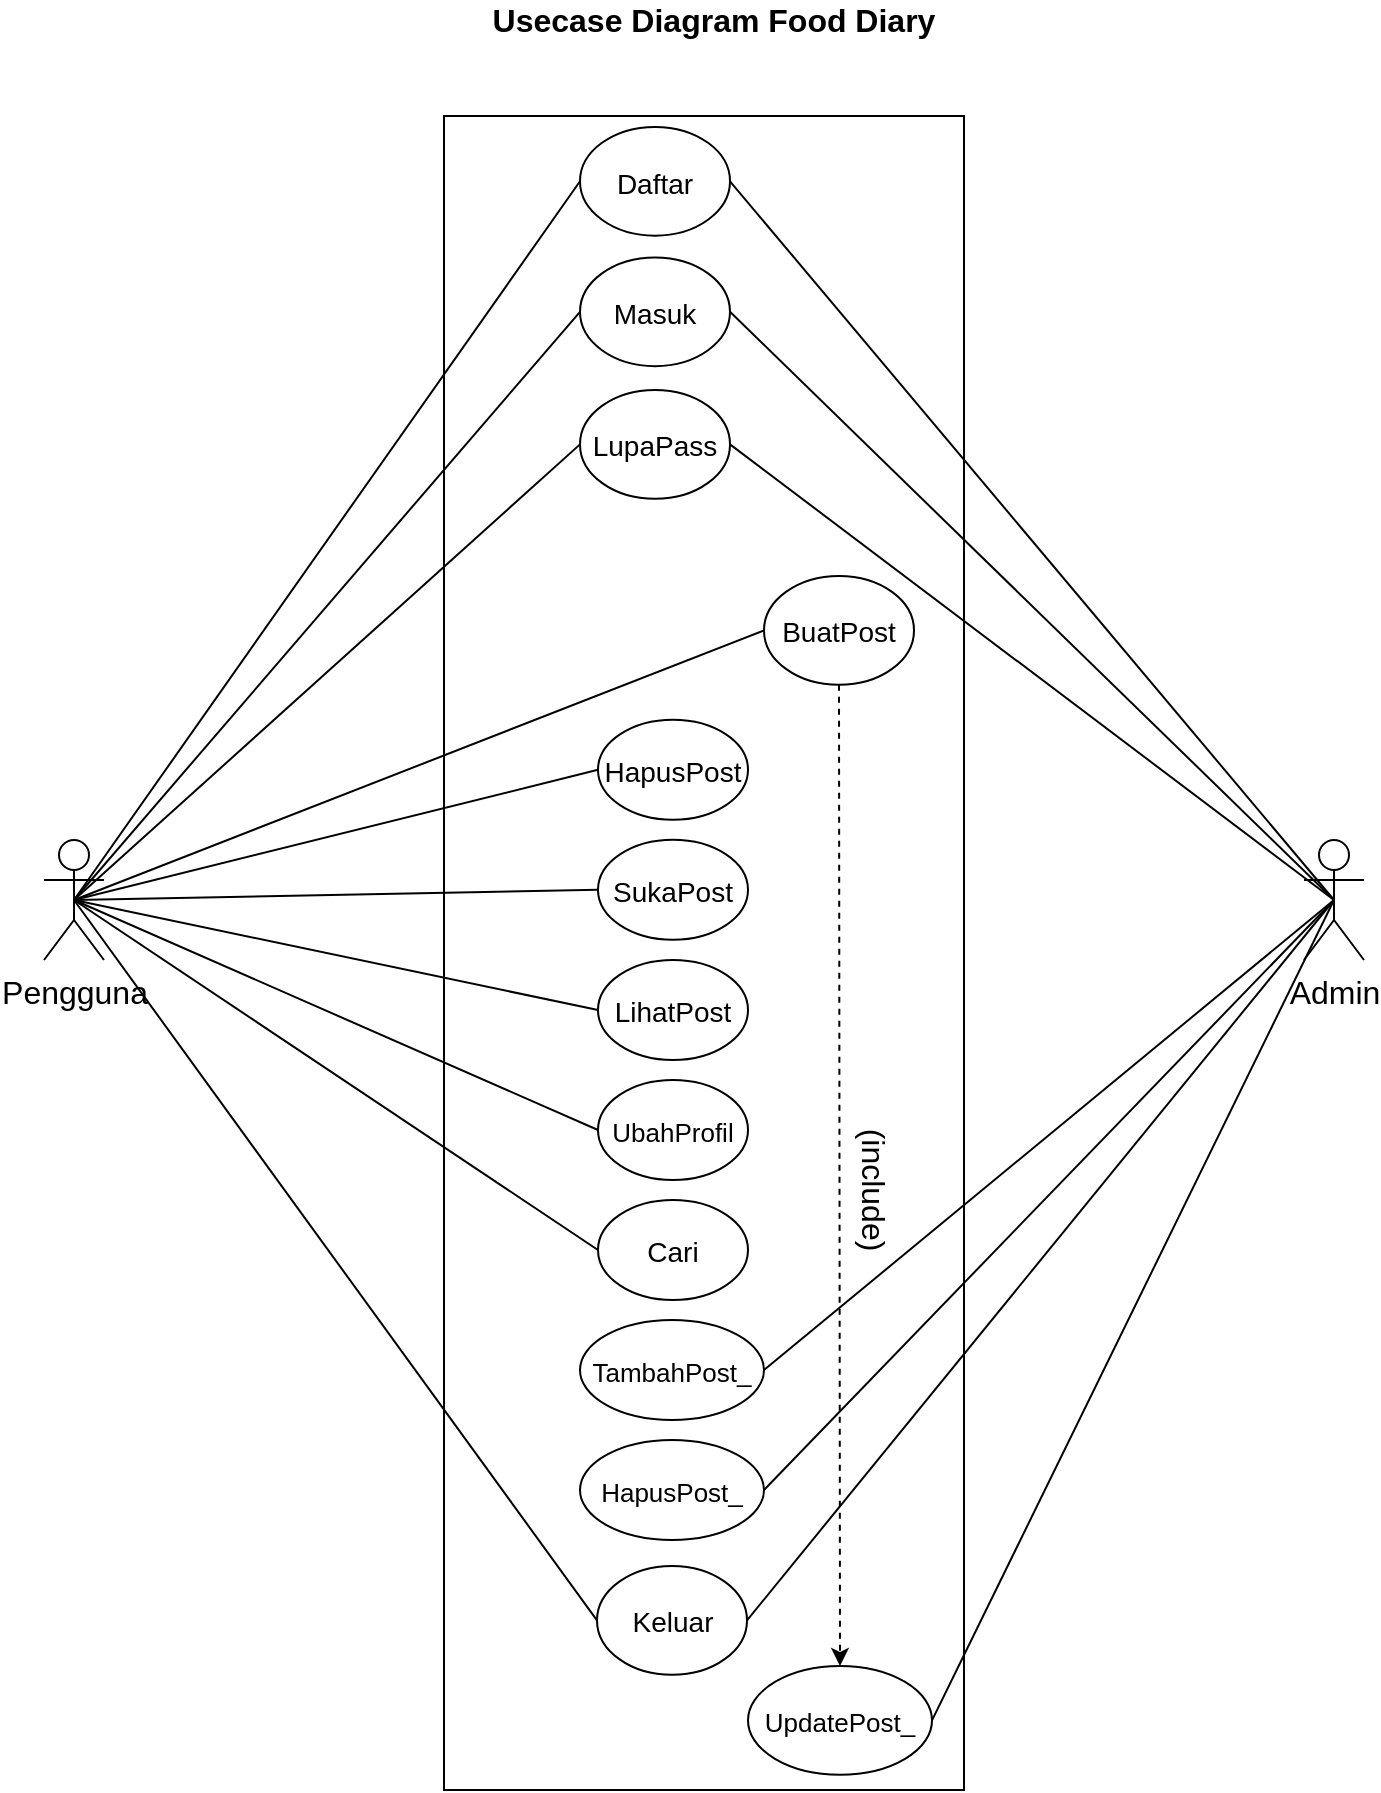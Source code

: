 <mxfile version="13.7.9" type="device" pages="3"><diagram id="OX_Ab652tZn_0sAQFdCh" name="Usecase Diagram"><mxGraphModel dx="768" dy="482" grid="1" gridSize="10" guides="1" tooltips="1" connect="1" arrows="1" fold="1" page="1" pageScale="1" pageWidth="850" pageHeight="1100" math="0" shadow="0"><root><mxCell id="0"/><mxCell id="1" parent="0"/><mxCell id="lVG21Frlmm64qm3wLuKJ-20" value="" style="rounded=0;whiteSpace=wrap;html=1;fontSize=16;" parent="1" vertex="1"><mxGeometry x="295" y="133" width="260" height="837" as="geometry"/></mxCell><mxCell id="lVG21Frlmm64qm3wLuKJ-1" value="Usecase Diagram Food Diary" style="text;html=1;strokeColor=none;fillColor=none;align=center;verticalAlign=middle;whiteSpace=wrap;rounded=0;fontStyle=1;fontSize=16;" parent="1" vertex="1"><mxGeometry x="305" y="75" width="250" height="20" as="geometry"/></mxCell><mxCell id="lVG21Frlmm64qm3wLuKJ-2" value="Pengguna" style="shape=umlActor;verticalLabelPosition=bottom;verticalAlign=top;html=1;outlineConnect=0;fontSize=16;" parent="1" vertex="1"><mxGeometry x="95" y="495" width="30" height="60" as="geometry"/></mxCell><mxCell id="lVG21Frlmm64qm3wLuKJ-3" value="Admin" style="shape=umlActor;verticalLabelPosition=bottom;verticalAlign=top;html=1;outlineConnect=0;fontSize=16;" parent="1" vertex="1"><mxGeometry x="725" y="495" width="30" height="60" as="geometry"/></mxCell><mxCell id="lVG21Frlmm64qm3wLuKJ-22" value="" style="endArrow=none;html=1;fontSize=16;exitX=0.5;exitY=0.5;exitDx=0;exitDy=0;exitPerimeter=0;entryX=0;entryY=0.5;entryDx=0;entryDy=0;" parent="1" source="lVG21Frlmm64qm3wLuKJ-2" target="lVG21Frlmm64qm3wLuKJ-4" edge="1"><mxGeometry width="50" height="50" relative="1" as="geometry"><mxPoint x="365" y="415" as="sourcePoint"/><mxPoint x="415" y="365" as="targetPoint"/></mxGeometry></mxCell><mxCell id="lVG21Frlmm64qm3wLuKJ-24" value="" style="endArrow=none;html=1;fontSize=16;exitX=0.5;exitY=0.5;exitDx=0;exitDy=0;exitPerimeter=0;entryX=0;entryY=0.5;entryDx=0;entryDy=0;" parent="1" source="lVG21Frlmm64qm3wLuKJ-2" target="lVG21Frlmm64qm3wLuKJ-5" edge="1"><mxGeometry width="50" height="50" relative="1" as="geometry"><mxPoint x="120" y="535" as="sourcePoint"/><mxPoint x="373" y="173" as="targetPoint"/></mxGeometry></mxCell><mxCell id="lVG21Frlmm64qm3wLuKJ-25" value="" style="endArrow=none;html=1;fontSize=16;exitX=0.5;exitY=0.5;exitDx=0;exitDy=0;exitPerimeter=0;entryX=0;entryY=0.5;entryDx=0;entryDy=0;" parent="1" source="lVG21Frlmm64qm3wLuKJ-2" target="lVG21Frlmm64qm3wLuKJ-6" edge="1"><mxGeometry width="50" height="50" relative="1" as="geometry"><mxPoint x="130" y="545" as="sourcePoint"/><mxPoint x="383" y="183" as="targetPoint"/></mxGeometry></mxCell><mxCell id="lVG21Frlmm64qm3wLuKJ-26" value="" style="endArrow=none;html=1;fontSize=16;exitX=0.5;exitY=0.5;exitDx=0;exitDy=0;exitPerimeter=0;entryX=0;entryY=0.5;entryDx=0;entryDy=0;" parent="1" source="lVG21Frlmm64qm3wLuKJ-2" target="lVG21Frlmm64qm3wLuKJ-7" edge="1"><mxGeometry width="50" height="50" relative="1" as="geometry"><mxPoint x="120" y="535" as="sourcePoint"/><mxPoint x="456" y="293" as="targetPoint"/></mxGeometry></mxCell><mxCell id="lVG21Frlmm64qm3wLuKJ-27" value="" style="endArrow=none;html=1;fontSize=16;exitX=0.5;exitY=0.5;exitDx=0;exitDy=0;exitPerimeter=0;entryX=0;entryY=0.5;entryDx=0;entryDy=0;" parent="1" source="lVG21Frlmm64qm3wLuKJ-2" target="lVG21Frlmm64qm3wLuKJ-8" edge="1"><mxGeometry width="50" height="50" relative="1" as="geometry"><mxPoint x="120" y="535" as="sourcePoint"/><mxPoint x="373" y="380" as="targetPoint"/></mxGeometry></mxCell><mxCell id="lVG21Frlmm64qm3wLuKJ-29" value="" style="endArrow=none;html=1;fontSize=16;exitX=0.5;exitY=0.5;exitDx=0;exitDy=0;exitPerimeter=0;entryX=0;entryY=0.5;entryDx=0;entryDy=0;" parent="1" source="lVG21Frlmm64qm3wLuKJ-2" target="lVG21Frlmm64qm3wLuKJ-10" edge="1"><mxGeometry width="50" height="50" relative="1" as="geometry"><mxPoint x="140" y="555" as="sourcePoint"/><mxPoint x="393" y="400" as="targetPoint"/></mxGeometry></mxCell><mxCell id="lVG21Frlmm64qm3wLuKJ-30" value="" style="endArrow=none;html=1;fontSize=16;exitX=0.5;exitY=0.5;exitDx=0;exitDy=0;exitPerimeter=0;entryX=0;entryY=0.5;entryDx=0;entryDy=0;" parent="1" source="lVG21Frlmm64qm3wLuKJ-2" target="lVG21Frlmm64qm3wLuKJ-11" edge="1"><mxGeometry width="50" height="50" relative="1" as="geometry"><mxPoint x="150" y="565" as="sourcePoint"/><mxPoint x="403" y="410" as="targetPoint"/></mxGeometry></mxCell><mxCell id="lVG21Frlmm64qm3wLuKJ-31" value="" style="endArrow=none;html=1;fontSize=16;exitX=0.5;exitY=0.5;exitDx=0;exitDy=0;exitPerimeter=0;entryX=0;entryY=0.5;entryDx=0;entryDy=0;" parent="1" source="lVG21Frlmm64qm3wLuKJ-2" target="lVG21Frlmm64qm3wLuKJ-12" edge="1"><mxGeometry width="50" height="50" relative="1" as="geometry"><mxPoint x="160" y="575" as="sourcePoint"/><mxPoint x="413" y="420" as="targetPoint"/></mxGeometry></mxCell><mxCell id="lVG21Frlmm64qm3wLuKJ-32" value="" style="endArrow=none;html=1;fontSize=16;exitX=1;exitY=0.5;exitDx=0;exitDy=0;entryX=0.5;entryY=0.5;entryDx=0;entryDy=0;entryPerimeter=0;" parent="1" source="lVG21Frlmm64qm3wLuKJ-13" target="lVG21Frlmm64qm3wLuKJ-3" edge="1"><mxGeometry width="50" height="50" relative="1" as="geometry"><mxPoint x="170" y="585" as="sourcePoint"/><mxPoint x="423" y="430" as="targetPoint"/></mxGeometry></mxCell><mxCell id="lVG21Frlmm64qm3wLuKJ-33" value="" style="endArrow=none;html=1;fontSize=16;exitX=1;exitY=0.5;exitDx=0;exitDy=0;entryX=0.5;entryY=0.5;entryDx=0;entryDy=0;entryPerimeter=0;" parent="1" source="lVG21Frlmm64qm3wLuKJ-14" target="lVG21Frlmm64qm3wLuKJ-3" edge="1"><mxGeometry width="50" height="50" relative="1" as="geometry"><mxPoint x="456.0" y="740" as="sourcePoint"/><mxPoint x="750.0" y="535" as="targetPoint"/></mxGeometry></mxCell><mxCell id="lVG21Frlmm64qm3wLuKJ-34" value="" style="endArrow=none;html=1;fontSize=16;exitX=1;exitY=0.5;exitDx=0;exitDy=0;entryX=0.5;entryY=0.5;entryDx=0;entryDy=0;entryPerimeter=0;" parent="1" source="lVG21Frlmm64qm3wLuKJ-15" target="lVG21Frlmm64qm3wLuKJ-3" edge="1"><mxGeometry width="50" height="50" relative="1" as="geometry"><mxPoint x="466.0" y="750" as="sourcePoint"/><mxPoint x="760.0" y="545" as="targetPoint"/></mxGeometry></mxCell><mxCell id="lVG21Frlmm64qm3wLuKJ-35" value="" style="endArrow=none;html=1;fontSize=16;exitX=1;exitY=0.5;exitDx=0;exitDy=0;entryX=0.5;entryY=0.5;entryDx=0;entryDy=0;entryPerimeter=0;" parent="1" source="lVG21Frlmm64qm3wLuKJ-16" target="lVG21Frlmm64qm3wLuKJ-3" edge="1"><mxGeometry width="50" height="50" relative="1" as="geometry"><mxPoint x="476.0" y="760" as="sourcePoint"/><mxPoint x="770.0" y="555" as="targetPoint"/></mxGeometry></mxCell><mxCell id="lVG21Frlmm64qm3wLuKJ-36" value="" style="endArrow=none;html=1;fontSize=16;exitX=0.5;exitY=0.5;exitDx=0;exitDy=0;exitPerimeter=0;entryX=0;entryY=0.5;entryDx=0;entryDy=0;" parent="1" source="lVG21Frlmm64qm3wLuKJ-2" target="lVG21Frlmm64qm3wLuKJ-16" edge="1"><mxGeometry width="50" height="50" relative="1" as="geometry"><mxPoint x="120" y="535" as="sourcePoint"/><mxPoint x="373" y="680" as="targetPoint"/></mxGeometry></mxCell><mxCell id="lVG21Frlmm64qm3wLuKJ-37" value="" style="endArrow=none;html=1;fontSize=16;exitX=1;exitY=0.5;exitDx=0;exitDy=0;entryX=0.5;entryY=0.5;entryDx=0;entryDy=0;entryPerimeter=0;" parent="1" source="lVG21Frlmm64qm3wLuKJ-4" target="lVG21Frlmm64qm3wLuKJ-3" edge="1"><mxGeometry width="50" height="50" relative="1" as="geometry"><mxPoint x="130" y="545" as="sourcePoint"/><mxPoint x="383" y="690" as="targetPoint"/></mxGeometry></mxCell><mxCell id="lVG21Frlmm64qm3wLuKJ-38" value="" style="endArrow=none;html=1;fontSize=16;exitX=1;exitY=0.5;exitDx=0;exitDy=0;entryX=0.5;entryY=0.5;entryDx=0;entryDy=0;entryPerimeter=0;" parent="1" source="lVG21Frlmm64qm3wLuKJ-5" target="lVG21Frlmm64qm3wLuKJ-3" edge="1"><mxGeometry width="50" height="50" relative="1" as="geometry"><mxPoint x="140" y="555" as="sourcePoint"/><mxPoint x="393" y="700" as="targetPoint"/></mxGeometry></mxCell><mxCell id="lVG21Frlmm64qm3wLuKJ-6" value="&lt;font style=&quot;font-size: 14px&quot;&gt;BuatPost&lt;br&gt;&lt;/font&gt;" style="ellipse;whiteSpace=wrap;html=1;fontSize=16;" parent="1" vertex="1"><mxGeometry x="455" y="363.002" width="75" height="54.39" as="geometry"/></mxCell><mxCell id="lVG21Frlmm64qm3wLuKJ-8" value="&lt;font style=&quot;font-size: 14px&quot;&gt;SukaPost&lt;/font&gt;" style="ellipse;whiteSpace=wrap;html=1;fontSize=16;" parent="1" vertex="1"><mxGeometry x="372" y="494.9" width="75" height="50" as="geometry"/></mxCell><mxCell id="lVG21Frlmm64qm3wLuKJ-7" value="&lt;font style=&quot;font-size: 14px&quot;&gt;HapusPost&lt;/font&gt;" style="ellipse;whiteSpace=wrap;html=1;fontSize=16;" parent="1" vertex="1"><mxGeometry x="372" y="434.9" width="75" height="50" as="geometry"/></mxCell><mxCell id="lVG21Frlmm64qm3wLuKJ-43" value="" style="endArrow=classic;html=1;labelBackgroundColor=#FFFFFF;strokeColor=#000000;fontSize=16;dashed=1;entryX=0.5;entryY=0;entryDx=0;entryDy=0;exitX=0.5;exitY=1;exitDx=0;exitDy=0;" parent="1" source="lVG21Frlmm64qm3wLuKJ-6" target="lVG21Frlmm64qm3wLuKJ-15" edge="1"><mxGeometry width="50" height="50" relative="1" as="geometry"><mxPoint x="374" y="817.9" as="sourcePoint"/><mxPoint x="424" y="767.9" as="targetPoint"/></mxGeometry></mxCell><mxCell id="lVG21Frlmm64qm3wLuKJ-39" value="(include)" style="text;html=1;strokeColor=none;fillColor=none;align=center;verticalAlign=middle;whiteSpace=wrap;rounded=0;fontSize=16;rotation=90;" parent="1" vertex="1"><mxGeometry x="465" y="660" width="90" height="20" as="geometry"/></mxCell><mxCell id="_1OS1fuOyXGV4uls35kI-2" value="" style="endArrow=none;html=1;fontSize=16;entryX=0;entryY=0.5;entryDx=0;entryDy=0;exitX=0.5;exitY=0.5;exitDx=0;exitDy=0;exitPerimeter=0;" parent="1" source="lVG21Frlmm64qm3wLuKJ-2" target="_1OS1fuOyXGV4uls35kI-1" edge="1"><mxGeometry width="50" height="50" relative="1" as="geometry"><mxPoint x="230" y="470" as="sourcePoint"/><mxPoint x="373.0" y="240.902" as="targetPoint"/></mxGeometry></mxCell><mxCell id="_1OS1fuOyXGV4uls35kI-3" value="" style="endArrow=none;html=1;fontSize=16;entryX=1;entryY=0.5;entryDx=0;entryDy=0;exitX=0.5;exitY=0.5;exitDx=0;exitDy=0;exitPerimeter=0;" parent="1" source="lVG21Frlmm64qm3wLuKJ-3" target="_1OS1fuOyXGV4uls35kI-1" edge="1"><mxGeometry width="50" height="50" relative="1" as="geometry"><mxPoint x="120" y="535" as="sourcePoint"/><mxPoint x="373.0" y="307.192" as="targetPoint"/></mxGeometry></mxCell><mxCell id="lVG21Frlmm64qm3wLuKJ-4" value="&lt;font style=&quot;font-size: 14px&quot;&gt;Daftar&lt;/font&gt;" style="ellipse;whiteSpace=wrap;html=1;fontSize=16;" parent="1" vertex="1"><mxGeometry x="363" y="138.439" width="75" height="54.39" as="geometry"/></mxCell><mxCell id="lVG21Frlmm64qm3wLuKJ-5" value="&lt;font style=&quot;font-size: 14px&quot;&gt;Masuk&lt;/font&gt;" style="ellipse;whiteSpace=wrap;html=1;fontSize=16;" parent="1" vertex="1"><mxGeometry x="363" y="203.707" width="75" height="54.39" as="geometry"/></mxCell><mxCell id="_1OS1fuOyXGV4uls35kI-1" value="&lt;font style=&quot;font-size: 14px&quot;&gt;LupaPass&lt;/font&gt;" style="ellipse;whiteSpace=wrap;html=1;fontSize=16;" parent="1" vertex="1"><mxGeometry x="363" y="269.997" width="75" height="54.39" as="geometry"/></mxCell><mxCell id="lVG21Frlmm64qm3wLuKJ-15" value="&lt;font style=&quot;font-size: 13px&quot;&gt;UpdatePost_&lt;/font&gt;" style="ellipse;whiteSpace=wrap;html=1;fontSize=16;" parent="1" vertex="1"><mxGeometry x="447" y="907.996" width="92" height="54.39" as="geometry"/></mxCell><mxCell id="lVG21Frlmm64qm3wLuKJ-16" value="&lt;font style=&quot;font-size: 14px&quot;&gt;Keluar&lt;/font&gt;" style="ellipse;whiteSpace=wrap;html=1;fontSize=16;" parent="1" vertex="1"><mxGeometry x="371.5" y="857.998" width="75" height="54.39" as="geometry"/></mxCell><mxCell id="lVG21Frlmm64qm3wLuKJ-14" value="&lt;font style=&quot;font-size: 13px&quot;&gt;HapusPost_&lt;/font&gt;" style="ellipse;whiteSpace=wrap;html=1;fontSize=16;" parent="1" vertex="1"><mxGeometry x="363" y="795" width="92" height="50" as="geometry"/></mxCell><mxCell id="lVG21Frlmm64qm3wLuKJ-13" value="&lt;font style=&quot;font-size: 13px&quot;&gt;TambahPost_&lt;/font&gt;" style="ellipse;whiteSpace=wrap;html=1;fontSize=16;" parent="1" vertex="1"><mxGeometry x="363" y="735" width="92" height="50" as="geometry"/></mxCell><mxCell id="lVG21Frlmm64qm3wLuKJ-12" value="&lt;font style=&quot;font-size: 14px&quot;&gt;Cari&lt;/font&gt;" style="ellipse;whiteSpace=wrap;html=1;fontSize=16;" parent="1" vertex="1"><mxGeometry x="372" y="675" width="75" height="50" as="geometry"/></mxCell><mxCell id="lVG21Frlmm64qm3wLuKJ-11" value="&lt;font style=&quot;font-size: 13px&quot;&gt;UbahProfil&lt;/font&gt;" style="ellipse;whiteSpace=wrap;html=1;fontSize=16;" parent="1" vertex="1"><mxGeometry x="372" y="615" width="75" height="50" as="geometry"/></mxCell><mxCell id="lVG21Frlmm64qm3wLuKJ-10" value="&lt;font style=&quot;font-size: 14px&quot;&gt;LihatPost&lt;/font&gt;" style="ellipse;whiteSpace=wrap;html=1;fontSize=16;" parent="1" vertex="1"><mxGeometry x="372" y="555" width="75" height="50" as="geometry"/></mxCell></root></mxGraphModel></diagram><diagram id="Swt--JbX_JIW1isSuft8" name="Activity Diagram"><mxGraphModel dx="904" dy="567" grid="1" gridSize="10" guides="1" tooltips="1" connect="1" arrows="1" fold="1" page="1" pageScale="1" pageWidth="850" pageHeight="1100" math="0" shadow="0"><root><mxCell id="tA1Zhob3pB8uYSR_Thnr-0"/><mxCell id="tA1Zhob3pB8uYSR_Thnr-1" parent="tA1Zhob3pB8uYSR_Thnr-0"/><mxCell id="JAGUh9tUcR7ox5btbPYH-45" value="" style="group" parent="tA1Zhob3pB8uYSR_Thnr-1" vertex="1" connectable="0"><mxGeometry x="10" y="10" width="420" height="330" as="geometry"/></mxCell><mxCell id="tA1Zhob3pB8uYSR_Thnr-2" value="Daftar" style="swimlane;html=1;childLayout=stackLayout;resizeParent=1;resizeParentMax=0;startSize=20;fontSize=16;" parent="JAGUh9tUcR7ox5btbPYH-45" vertex="1"><mxGeometry width="420.002" height="310" as="geometry"/></mxCell><mxCell id="tA1Zhob3pB8uYSR_Thnr-4" value="User" style="swimlane;html=1;startSize=20;" parent="tA1Zhob3pB8uYSR_Thnr-2" vertex="1"><mxGeometry y="20" width="204.432" height="290" as="geometry"/></mxCell><mxCell id="JAGUh9tUcR7ox5btbPYH-6" value="&lt;font style=&quot;font-size: 11px&quot;&gt;Memasukkan biodata yang diminta oleh sistem&lt;/font&gt;" style="ellipse;whiteSpace=wrap;html=1;align=center;strokeColor=#000000;fillColor=#FFFFFF;" parent="tA1Zhob3pB8uYSR_Thnr-4" vertex="1"><mxGeometry x="27.988" y="75" width="148.456" height="61" as="geometry"/></mxCell><mxCell id="JAGUh9tUcR7ox5btbPYH-3" value="" style="edgeStyle=orthogonalEdgeStyle;html=1;verticalAlign=bottom;endArrow=open;endSize=8;entryX=0.5;entryY=0;entryDx=0;entryDy=0;" parent="tA1Zhob3pB8uYSR_Thnr-4" source="JAGUh9tUcR7ox5btbPYH-2" target="JAGUh9tUcR7ox5btbPYH-6" edge="1"><mxGeometry relative="1" as="geometry"><mxPoint x="102.216" y="75" as="targetPoint"/></mxGeometry></mxCell><mxCell id="JAGUh9tUcR7ox5btbPYH-2" value="" style="ellipse;html=1;shape=startState;fillColor=#000000;" parent="tA1Zhob3pB8uYSR_Thnr-4" vertex="1"><mxGeometry x="87.614" y="25" width="29.205" height="30" as="geometry"/></mxCell><mxCell id="tA1Zhob3pB8uYSR_Thnr-5" value="Sistem" style="swimlane;html=1;startSize=20;" parent="tA1Zhob3pB8uYSR_Thnr-2" vertex="1"><mxGeometry x="204.432" y="20" width="215.57" height="290" as="geometry"/></mxCell><mxCell id="JAGUh9tUcR7ox5btbPYH-13" style="edgeStyle=orthogonalEdgeStyle;rounded=0;orthogonalLoop=1;jettySize=auto;html=1;entryX=0.5;entryY=0;entryDx=0;entryDy=0;strokeColor=#000000;" parent="tA1Zhob3pB8uYSR_Thnr-5" source="JAGUh9tUcR7ox5btbPYH-9" target="JAGUh9tUcR7ox5btbPYH-12" edge="1"><mxGeometry relative="1" as="geometry"/></mxCell><mxCell id="JAGUh9tUcR7ox5btbPYH-11" style="edgeStyle=orthogonalEdgeStyle;rounded=0;orthogonalLoop=1;jettySize=auto;html=1;strokeColor=#000000;" parent="tA1Zhob3pB8uYSR_Thnr-5" source="JAGUh9tUcR7ox5btbPYH-8" target="JAGUh9tUcR7ox5btbPYH-9" edge="1"><mxGeometry relative="1" as="geometry"/></mxCell><mxCell id="JAGUh9tUcR7ox5btbPYH-8" value="&lt;span style=&quot;font-size: 11px&quot;&gt;Menyimpan biodata user&lt;/span&gt;" style="ellipse;whiteSpace=wrap;html=1;align=center;strokeColor=#000000;fillColor=#FFFFFF;" parent="tA1Zhob3pB8uYSR_Thnr-5" vertex="1"><mxGeometry x="42.347" y="75" width="148.456" height="61" as="geometry"/></mxCell><mxCell id="JAGUh9tUcR7ox5btbPYH-9" value="&lt;span style=&quot;font-size: 11px&quot;&gt;Menampilkan halaman beranda Food Diary&lt;/span&gt;" style="ellipse;whiteSpace=wrap;html=1;align=center;strokeColor=#000000;fillColor=#FFFFFF;" parent="tA1Zhob3pB8uYSR_Thnr-5" vertex="1"><mxGeometry x="42.347" y="160" width="148.456" height="61" as="geometry"/></mxCell><mxCell id="JAGUh9tUcR7ox5btbPYH-12" value="" style="ellipse;html=1;shape=endState;fillColor=#000000;" parent="tA1Zhob3pB8uYSR_Thnr-5" vertex="1"><mxGeometry x="101.972" y="250" width="29.205" height="30" as="geometry"/></mxCell><mxCell id="JAGUh9tUcR7ox5btbPYH-10" style="edgeStyle=orthogonalEdgeStyle;rounded=0;orthogonalLoop=1;jettySize=auto;html=1;entryX=0;entryY=0.5;entryDx=0;entryDy=0;strokeColor=#000000;" parent="tA1Zhob3pB8uYSR_Thnr-2" source="JAGUh9tUcR7ox5btbPYH-6" target="JAGUh9tUcR7ox5btbPYH-8" edge="1"><mxGeometry relative="1" as="geometry"/></mxCell><mxCell id="2gcW4Qq5nqEDNTlSHv-l-27" value="" style="group" parent="tA1Zhob3pB8uYSR_Thnr-1" vertex="1" connectable="0"><mxGeometry x="441.44" y="10" width="431.44" height="350" as="geometry"/></mxCell><mxCell id="JAGUh9tUcR7ox5btbPYH-48" value="BuatPost" style="swimlane;html=1;childLayout=stackLayout;resizeParent=1;resizeParentMax=0;startSize=20;fontSize=16;" parent="2gcW4Qq5nqEDNTlSHv-l-27" vertex="1"><mxGeometry width="400" height="350" as="geometry"/></mxCell><mxCell id="JAGUh9tUcR7ox5btbPYH-49" value="User" style="swimlane;html=1;startSize=20;" parent="JAGUh9tUcR7ox5btbPYH-48" vertex="1"><mxGeometry y="20" width="210" height="330" as="geometry"/></mxCell><mxCell id="JAGUh9tUcR7ox5btbPYH-50" value="&lt;span style=&quot;font-size: 11px&quot;&gt;Pilih menu &quot;Buat&quot; di beranda&lt;/span&gt;" style="ellipse;whiteSpace=wrap;html=1;align=center;strokeColor=#000000;fillColor=#FFFFFF;" parent="JAGUh9tUcR7ox5btbPYH-49" vertex="1"><mxGeometry x="28.75" y="75" width="152.5" height="61" as="geometry"/></mxCell><mxCell id="JAGUh9tUcR7ox5btbPYH-51" value="" style="edgeStyle=orthogonalEdgeStyle;html=1;verticalAlign=bottom;endArrow=open;endSize=8;entryX=0.5;entryY=0;entryDx=0;entryDy=0;" parent="JAGUh9tUcR7ox5btbPYH-49" source="JAGUh9tUcR7ox5btbPYH-52" target="JAGUh9tUcR7ox5btbPYH-50" edge="1"><mxGeometry relative="1" as="geometry"><mxPoint x="105" y="75" as="targetPoint"/></mxGeometry></mxCell><mxCell id="JAGUh9tUcR7ox5btbPYH-52" value="" style="ellipse;html=1;shape=startState;fillColor=#000000;" parent="JAGUh9tUcR7ox5btbPYH-49" vertex="1"><mxGeometry x="90" y="25" width="30" height="30" as="geometry"/></mxCell><mxCell id="JAGUh9tUcR7ox5btbPYH-54" value="&lt;span style=&quot;font-size: 11px&quot;&gt;Mengisi dan Submit post baru&lt;/span&gt;" style="ellipse;whiteSpace=wrap;html=1;align=center;strokeColor=#000000;fillColor=#FFFFFF;" parent="JAGUh9tUcR7ox5btbPYH-49" vertex="1"><mxGeometry x="28.75" y="180" width="152.5" height="61" as="geometry"/></mxCell><mxCell id="2gcW4Qq5nqEDNTlSHv-l-22" style="edgeStyle=orthogonalEdgeStyle;rounded=0;orthogonalLoop=1;jettySize=auto;html=1;entryX=0;entryY=0.5;entryDx=0;entryDy=0;endArrow=classic;endFill=1;strokeColor=#000000;" parent="JAGUh9tUcR7ox5btbPYH-48" source="JAGUh9tUcR7ox5btbPYH-50" target="JAGUh9tUcR7ox5btbPYH-60" edge="1"><mxGeometry relative="1" as="geometry"/></mxCell><mxCell id="2gcW4Qq5nqEDNTlSHv-l-23" style="edgeStyle=orthogonalEdgeStyle;rounded=0;orthogonalLoop=1;jettySize=auto;html=1;entryX=0.5;entryY=0;entryDx=0;entryDy=0;endArrow=classic;endFill=1;strokeColor=#000000;" parent="JAGUh9tUcR7ox5btbPYH-48" source="JAGUh9tUcR7ox5btbPYH-60" target="JAGUh9tUcR7ox5btbPYH-54" edge="1"><mxGeometry relative="1" as="geometry"><Array as="points"><mxPoint x="321" y="170"/><mxPoint x="105" y="170"/></Array></mxGeometry></mxCell><mxCell id="2gcW4Qq5nqEDNTlSHv-l-25" style="edgeStyle=orthogonalEdgeStyle;rounded=0;orthogonalLoop=1;jettySize=auto;html=1;entryX=0;entryY=0.5;entryDx=0;entryDy=0;endArrow=classic;endFill=1;strokeColor=#000000;" parent="JAGUh9tUcR7ox5btbPYH-48" source="JAGUh9tUcR7ox5btbPYH-54" target="2gcW4Qq5nqEDNTlSHv-l-24" edge="1"><mxGeometry relative="1" as="geometry"/></mxCell><mxCell id="JAGUh9tUcR7ox5btbPYH-57" value="Sistem" style="swimlane;html=1;startSize=20;" parent="JAGUh9tUcR7ox5btbPYH-48" vertex="1"><mxGeometry x="210" y="20" width="190" height="330" as="geometry"/></mxCell><mxCell id="2gcW4Qq5nqEDNTlSHv-l-26" style="edgeStyle=orthogonalEdgeStyle;rounded=0;orthogonalLoop=1;jettySize=auto;html=1;entryX=0.5;entryY=0;entryDx=0;entryDy=0;endArrow=classic;endFill=1;strokeColor=#000000;" parent="JAGUh9tUcR7ox5btbPYH-57" source="2gcW4Qq5nqEDNTlSHv-l-24" target="JAGUh9tUcR7ox5btbPYH-64" edge="1"><mxGeometry relative="1" as="geometry"/></mxCell><mxCell id="2gcW4Qq5nqEDNTlSHv-l-24" value="&lt;span style=&quot;font-size: 11px&quot;&gt;Menyimpan post dan menampilkan post di profil&lt;/span&gt;" style="ellipse;whiteSpace=wrap;html=1;align=center;strokeColor=#000000;fillColor=#FFFFFF;" parent="JAGUh9tUcR7ox5btbPYH-57" vertex="1"><mxGeometry x="34.47" y="180" width="152.5" height="61" as="geometry"/></mxCell><mxCell id="JAGUh9tUcR7ox5btbPYH-60" value="&lt;span style=&quot;font-size: 11px&quot;&gt;Menampilkan halaman untuk pengguna mengisi post&lt;/span&gt;" style="ellipse;whiteSpace=wrap;html=1;align=center;strokeColor=#000000;fillColor=#FFFFFF;" parent="JAGUh9tUcR7ox5btbPYH-57" vertex="1"><mxGeometry x="34.47" y="75" width="152.5" height="61" as="geometry"/></mxCell><mxCell id="JAGUh9tUcR7ox5btbPYH-64" value="" style="ellipse;html=1;shape=endState;fillColor=#000000;" parent="JAGUh9tUcR7ox5btbPYH-57" vertex="1"><mxGeometry x="95.72" y="290" width="30" height="30" as="geometry"/></mxCell><mxCell id="2gcW4Qq5nqEDNTlSHv-l-46" value="" style="group" parent="tA1Zhob3pB8uYSR_Thnr-1" vertex="1" connectable="0"><mxGeometry x="440.72" y="370" width="421.44" height="310" as="geometry"/></mxCell><mxCell id="2gcW4Qq5nqEDNTlSHv-l-29" value="HapusPost" style="swimlane;html=1;childLayout=stackLayout;resizeParent=1;resizeParentMax=0;startSize=20;fontSize=16;" parent="2gcW4Qq5nqEDNTlSHv-l-46" vertex="1"><mxGeometry width="400" height="310" as="geometry"/></mxCell><mxCell id="2gcW4Qq5nqEDNTlSHv-l-30" value="User" style="swimlane;html=1;startSize=20;" parent="2gcW4Qq5nqEDNTlSHv-l-29" vertex="1"><mxGeometry y="20" width="210" height="290" as="geometry"/></mxCell><mxCell id="2gcW4Qq5nqEDNTlSHv-l-34" value="&lt;span style=&quot;font-size: 11px&quot;&gt;Pilih titik tiga kemudian pilih hapus&lt;/span&gt;" style="ellipse;whiteSpace=wrap;html=1;align=center;strokeColor=#000000;fillColor=#FFFFFF;" parent="2gcW4Qq5nqEDNTlSHv-l-30" vertex="1"><mxGeometry x="28.75" y="160" width="152.5" height="61" as="geometry"/></mxCell><mxCell id="2gcW4Qq5nqEDNTlSHv-l-31" value="&lt;span style=&quot;font-size: 11px&quot;&gt;Pilih postingan yang ingin dihapus&lt;/span&gt;" style="ellipse;whiteSpace=wrap;html=1;align=center;strokeColor=#000000;fillColor=#FFFFFF;" parent="2gcW4Qq5nqEDNTlSHv-l-30" vertex="1"><mxGeometry x="28.75" y="75" width="152.5" height="61" as="geometry"/></mxCell><mxCell id="2gcW4Qq5nqEDNTlSHv-l-32" value="" style="edgeStyle=orthogonalEdgeStyle;html=1;verticalAlign=bottom;endArrow=open;endSize=8;entryX=0.5;entryY=0;entryDx=0;entryDy=0;" parent="2gcW4Qq5nqEDNTlSHv-l-30" source="2gcW4Qq5nqEDNTlSHv-l-33" target="2gcW4Qq5nqEDNTlSHv-l-31" edge="1"><mxGeometry relative="1" as="geometry"><mxPoint x="105" y="75" as="targetPoint"/></mxGeometry></mxCell><mxCell id="2gcW4Qq5nqEDNTlSHv-l-33" value="" style="ellipse;html=1;shape=startState;fillColor=#000000;" parent="2gcW4Qq5nqEDNTlSHv-l-30" vertex="1"><mxGeometry x="90" y="25" width="30" height="30" as="geometry"/></mxCell><mxCell id="2gcW4Qq5nqEDNTlSHv-l-44" style="edgeStyle=orthogonalEdgeStyle;rounded=0;orthogonalLoop=1;jettySize=auto;html=1;endArrow=classic;endFill=1;strokeColor=#000000;exitX=0.5;exitY=1;exitDx=0;exitDy=0;entryX=0.5;entryY=0;entryDx=0;entryDy=0;" parent="2gcW4Qq5nqEDNTlSHv-l-30" source="2gcW4Qq5nqEDNTlSHv-l-31" target="2gcW4Qq5nqEDNTlSHv-l-34" edge="1"><mxGeometry relative="1" as="geometry"><mxPoint x="325.72" y="231" as="sourcePoint"/><mxPoint x="325.72" y="260" as="targetPoint"/></mxGeometry></mxCell><mxCell id="2gcW4Qq5nqEDNTlSHv-l-38" value="Sistem" style="swimlane;html=1;startSize=20;" parent="2gcW4Qq5nqEDNTlSHv-l-29" vertex="1"><mxGeometry x="210" y="20" width="190" height="290" as="geometry"/></mxCell><mxCell id="2gcW4Qq5nqEDNTlSHv-l-43" style="edgeStyle=orthogonalEdgeStyle;rounded=0;orthogonalLoop=1;jettySize=auto;html=1;endArrow=classic;endFill=1;strokeColor=#000000;" parent="2gcW4Qq5nqEDNTlSHv-l-38" source="2gcW4Qq5nqEDNTlSHv-l-41" target="2gcW4Qq5nqEDNTlSHv-l-42" edge="1"><mxGeometry relative="1" as="geometry"/></mxCell><mxCell id="2gcW4Qq5nqEDNTlSHv-l-42" value="" style="ellipse;html=1;shape=endState;fillColor=#000000;" parent="2gcW4Qq5nqEDNTlSHv-l-38" vertex="1"><mxGeometry x="90.72" y="250" width="30" height="30" as="geometry"/></mxCell><mxCell id="2gcW4Qq5nqEDNTlSHv-l-41" value="&lt;span style=&quot;font-size: 11px&quot;&gt;Menghapus postingan pengguna&lt;/span&gt;" style="ellipse;whiteSpace=wrap;html=1;align=center;strokeColor=#000000;fillColor=#FFFFFF;" parent="2gcW4Qq5nqEDNTlSHv-l-38" vertex="1"><mxGeometry x="29.47" y="160" width="152.5" height="61" as="geometry"/></mxCell><mxCell id="2gcW4Qq5nqEDNTlSHv-l-45" style="edgeStyle=orthogonalEdgeStyle;rounded=0;orthogonalLoop=1;jettySize=auto;html=1;endArrow=classic;endFill=1;strokeColor=#000000;entryX=0;entryY=0.5;entryDx=0;entryDy=0;exitX=1;exitY=0.5;exitDx=0;exitDy=0;" parent="2gcW4Qq5nqEDNTlSHv-l-29" source="2gcW4Qq5nqEDNTlSHv-l-34" target="2gcW4Qq5nqEDNTlSHv-l-41" edge="1"><mxGeometry relative="1" as="geometry"><mxPoint x="335.72" y="261" as="sourcePoint"/><mxPoint x="335.72" y="290" as="targetPoint"/></mxGeometry></mxCell><mxCell id="2gcW4Qq5nqEDNTlSHv-l-60" value="" style="group" parent="tA1Zhob3pB8uYSR_Thnr-1" vertex="1" connectable="0"><mxGeometry x="440.72" y="695" width="399.28" height="310" as="geometry"/></mxCell><mxCell id="2gcW4Qq5nqEDNTlSHv-l-48" value="SukaiPost" style="swimlane;html=1;childLayout=stackLayout;resizeParent=1;resizeParentMax=0;startSize=20;fontSize=16;" parent="2gcW4Qq5nqEDNTlSHv-l-60" vertex="1"><mxGeometry width="399.28" height="310" as="geometry"/></mxCell><mxCell id="2gcW4Qq5nqEDNTlSHv-l-49" value="User" style="swimlane;html=1;startSize=20;" parent="2gcW4Qq5nqEDNTlSHv-l-48" vertex="1"><mxGeometry y="20" width="198.958" height="290" as="geometry"/></mxCell><mxCell id="2gcW4Qq5nqEDNTlSHv-l-50" value="&lt;span style=&quot;font-size: 11px&quot;&gt;Klik tulisan &quot;Suka&quot;&lt;/span&gt;" style="ellipse;whiteSpace=wrap;html=1;align=center;strokeColor=#000000;fillColor=#FFFFFF;" parent="2gcW4Qq5nqEDNTlSHv-l-49" vertex="1"><mxGeometry x="27.238" y="160" width="144.481" height="61" as="geometry"/></mxCell><mxCell id="2gcW4Qq5nqEDNTlSHv-l-51" value="&lt;span style=&quot;font-size: 11px&quot;&gt;Pilih postingan yang ingin disukai&lt;/span&gt;" style="ellipse;whiteSpace=wrap;html=1;align=center;strokeColor=#000000;fillColor=#FFFFFF;" parent="2gcW4Qq5nqEDNTlSHv-l-49" vertex="1"><mxGeometry x="27.238" y="75" width="144.481" height="61" as="geometry"/></mxCell><mxCell id="2gcW4Qq5nqEDNTlSHv-l-52" value="" style="edgeStyle=orthogonalEdgeStyle;html=1;verticalAlign=bottom;endArrow=open;endSize=8;entryX=0.5;entryY=0;entryDx=0;entryDy=0;" parent="2gcW4Qq5nqEDNTlSHv-l-49" source="2gcW4Qq5nqEDNTlSHv-l-53" target="2gcW4Qq5nqEDNTlSHv-l-51" edge="1"><mxGeometry relative="1" as="geometry"><mxPoint x="99.479" y="75" as="targetPoint"/></mxGeometry></mxCell><mxCell id="2gcW4Qq5nqEDNTlSHv-l-53" value="" style="ellipse;html=1;shape=startState;fillColor=#000000;" parent="2gcW4Qq5nqEDNTlSHv-l-49" vertex="1"><mxGeometry x="85.268" y="25" width="28.423" height="30" as="geometry"/></mxCell><mxCell id="2gcW4Qq5nqEDNTlSHv-l-54" style="edgeStyle=orthogonalEdgeStyle;rounded=0;orthogonalLoop=1;jettySize=auto;html=1;endArrow=classic;endFill=1;strokeColor=#000000;exitX=0.5;exitY=1;exitDx=0;exitDy=0;entryX=0.5;entryY=0;entryDx=0;entryDy=0;" parent="2gcW4Qq5nqEDNTlSHv-l-49" source="2gcW4Qq5nqEDNTlSHv-l-51" target="2gcW4Qq5nqEDNTlSHv-l-50" edge="1"><mxGeometry relative="1" as="geometry"><mxPoint x="308.593" y="231" as="sourcePoint"/><mxPoint x="308.593" y="260" as="targetPoint"/></mxGeometry></mxCell><mxCell id="2gcW4Qq5nqEDNTlSHv-l-55" value="Sistem" style="swimlane;html=1;startSize=20;" parent="2gcW4Qq5nqEDNTlSHv-l-48" vertex="1"><mxGeometry x="198.958" y="20" width="200.322" height="290" as="geometry"/></mxCell><mxCell id="2gcW4Qq5nqEDNTlSHv-l-56" style="edgeStyle=orthogonalEdgeStyle;rounded=0;orthogonalLoop=1;jettySize=auto;html=1;endArrow=classic;endFill=1;strokeColor=#000000;" parent="2gcW4Qq5nqEDNTlSHv-l-55" source="2gcW4Qq5nqEDNTlSHv-l-58" target="2gcW4Qq5nqEDNTlSHv-l-57" edge="1"><mxGeometry relative="1" as="geometry"/></mxCell><mxCell id="2gcW4Qq5nqEDNTlSHv-l-57" value="" style="ellipse;html=1;shape=endState;fillColor=#000000;" parent="2gcW4Qq5nqEDNTlSHv-l-55" vertex="1"><mxGeometry x="85.95" y="250" width="28.423" height="30" as="geometry"/></mxCell><mxCell id="2gcW4Qq5nqEDNTlSHv-l-58" value="&lt;span style=&quot;font-size: 11px&quot;&gt;Menyimpan dan menampilkan jumlah suka pada postingan tersebut&lt;/span&gt;" style="ellipse;whiteSpace=wrap;html=1;align=center;strokeColor=#000000;fillColor=#FFFFFF;" parent="2gcW4Qq5nqEDNTlSHv-l-55" vertex="1"><mxGeometry x="16.078" y="155" width="168.167" height="71" as="geometry"/></mxCell><mxCell id="2gcW4Qq5nqEDNTlSHv-l-59" style="edgeStyle=orthogonalEdgeStyle;rounded=0;orthogonalLoop=1;jettySize=auto;html=1;endArrow=classic;endFill=1;strokeColor=#000000;entryX=0;entryY=0.5;entryDx=0;entryDy=0;exitX=1;exitY=0.5;exitDx=0;exitDy=0;" parent="2gcW4Qq5nqEDNTlSHv-l-48" source="2gcW4Qq5nqEDNTlSHv-l-50" target="2gcW4Qq5nqEDNTlSHv-l-58" edge="1"><mxGeometry relative="1" as="geometry"><mxPoint x="318.067" y="261" as="sourcePoint"/><mxPoint x="318.067" y="290" as="targetPoint"/></mxGeometry></mxCell><mxCell id="2gcW4Qq5nqEDNTlSHv-l-79" value="" style="group" parent="tA1Zhob3pB8uYSR_Thnr-1" vertex="1" connectable="0"><mxGeometry x="862.16" y="10" width="397.84" height="340" as="geometry"/></mxCell><mxCell id="2gcW4Qq5nqEDNTlSHv-l-62" value="LihatPost" style="swimlane;html=1;childLayout=stackLayout;resizeParent=1;resizeParentMax=0;startSize=20;fontSize=16;" parent="2gcW4Qq5nqEDNTlSHv-l-79" vertex="1"><mxGeometry width="397.84" height="340" as="geometry"/></mxCell><mxCell id="2gcW4Qq5nqEDNTlSHv-l-63" value="User" style="swimlane;html=1;startSize=20;" parent="2gcW4Qq5nqEDNTlSHv-l-62" vertex="1"><mxGeometry y="20" width="198.92" height="320" as="geometry"/></mxCell><mxCell id="2gcW4Qq5nqEDNTlSHv-l-64" value="&lt;span style=&quot;font-size: 11px&quot;&gt;Pilih menu profil&lt;/span&gt;" style="ellipse;whiteSpace=wrap;html=1;align=center;strokeColor=#000000;fillColor=#FFFFFF;" parent="2gcW4Qq5nqEDNTlSHv-l-63" vertex="1"><mxGeometry x="27.233" y="75" width="144.454" height="61" as="geometry"/></mxCell><mxCell id="2gcW4Qq5nqEDNTlSHv-l-65" value="" style="edgeStyle=orthogonalEdgeStyle;html=1;verticalAlign=bottom;endArrow=open;endSize=8;entryX=0.5;entryY=0;entryDx=0;entryDy=0;" parent="2gcW4Qq5nqEDNTlSHv-l-63" source="2gcW4Qq5nqEDNTlSHv-l-66" target="2gcW4Qq5nqEDNTlSHv-l-64" edge="1"><mxGeometry relative="1" as="geometry"><mxPoint x="99.46" y="75" as="targetPoint"/></mxGeometry></mxCell><mxCell id="2gcW4Qq5nqEDNTlSHv-l-66" value="" style="ellipse;html=1;shape=startState;fillColor=#000000;" parent="2gcW4Qq5nqEDNTlSHv-l-63" vertex="1"><mxGeometry x="85.251" y="25" width="28.417" height="30" as="geometry"/></mxCell><mxCell id="2gcW4Qq5nqEDNTlSHv-l-71" value="Sistem" style="swimlane;html=1;startSize=20;" parent="2gcW4Qq5nqEDNTlSHv-l-62" vertex="1"><mxGeometry x="198.92" y="20" width="198.92" height="320" as="geometry"/></mxCell><mxCell id="2gcW4Qq5nqEDNTlSHv-l-75" value="" style="ellipse;html=1;shape=endState;fillColor=#000000;" parent="2gcW4Qq5nqEDNTlSHv-l-71" vertex="1"><mxGeometry x="85.251" y="280" width="28.417" height="30" as="geometry"/></mxCell><mxCell id="2gcW4Qq5nqEDNTlSHv-l-78" style="edgeStyle=orthogonalEdgeStyle;rounded=0;orthogonalLoop=1;jettySize=auto;html=1;endArrow=classic;endFill=1;strokeColor=#000000;" parent="2gcW4Qq5nqEDNTlSHv-l-71" source="2gcW4Qq5nqEDNTlSHv-l-73" target="2gcW4Qq5nqEDNTlSHv-l-75" edge="1"><mxGeometry relative="1" as="geometry"/></mxCell><mxCell id="2gcW4Qq5nqEDNTlSHv-l-73" value="&lt;span style=&quot;font-size: 11px&quot;&gt;Menampilkan postingan pengguna&lt;/span&gt;" style="ellipse;whiteSpace=wrap;html=1;align=center;strokeColor=#000000;fillColor=#FFFFFF;" parent="2gcW4Qq5nqEDNTlSHv-l-71" vertex="1"><mxGeometry x="27.233" y="180" width="144.454" height="61" as="geometry"/></mxCell><mxCell id="2gcW4Qq5nqEDNTlSHv-l-77" style="edgeStyle=orthogonalEdgeStyle;rounded=0;orthogonalLoop=1;jettySize=auto;html=1;endArrow=classic;endFill=1;strokeColor=#000000;" parent="2gcW4Qq5nqEDNTlSHv-l-71" source="2gcW4Qq5nqEDNTlSHv-l-74" target="2gcW4Qq5nqEDNTlSHv-l-73" edge="1"><mxGeometry relative="1" as="geometry"/></mxCell><mxCell id="2gcW4Qq5nqEDNTlSHv-l-74" value="&lt;span style=&quot;font-size: 11px&quot;&gt;Menampilkan halaman profil&lt;/span&gt;" style="ellipse;whiteSpace=wrap;html=1;align=center;strokeColor=#000000;fillColor=#FFFFFF;" parent="2gcW4Qq5nqEDNTlSHv-l-71" vertex="1"><mxGeometry x="27.233" y="75" width="144.454" height="61" as="geometry"/></mxCell><mxCell id="2gcW4Qq5nqEDNTlSHv-l-76" style="edgeStyle=orthogonalEdgeStyle;rounded=0;orthogonalLoop=1;jettySize=auto;html=1;entryX=0;entryY=0.5;entryDx=0;entryDy=0;endArrow=classic;endFill=1;strokeColor=#000000;" parent="2gcW4Qq5nqEDNTlSHv-l-62" source="2gcW4Qq5nqEDNTlSHv-l-64" target="2gcW4Qq5nqEDNTlSHv-l-74" edge="1"><mxGeometry relative="1" as="geometry"/></mxCell><mxCell id="2gcW4Qq5nqEDNTlSHv-l-100" value="" style="group" parent="tA1Zhob3pB8uYSR_Thnr-1" vertex="1" connectable="0"><mxGeometry x="1270" y="10" width="420" height="430" as="geometry"/></mxCell><mxCell id="2gcW4Qq5nqEDNTlSHv-l-81" value="UbahProfil" style="swimlane;html=1;childLayout=stackLayout;resizeParent=1;resizeParentMax=0;startSize=20;fontSize=16;" parent="2gcW4Qq5nqEDNTlSHv-l-100" vertex="1"><mxGeometry width="420" height="430" as="geometry"/></mxCell><mxCell id="2gcW4Qq5nqEDNTlSHv-l-82" value="User" style="swimlane;html=1;startSize=20;" parent="2gcW4Qq5nqEDNTlSHv-l-81" vertex="1"><mxGeometry y="20" width="210" height="410" as="geometry"/></mxCell><mxCell id="2gcW4Qq5nqEDNTlSHv-l-95" value="&lt;span style=&quot;font-size: 11px&quot;&gt;Ubah data yang diinginkan kemudian klik &quot;Simpan&quot;&lt;/span&gt;" style="ellipse;whiteSpace=wrap;html=1;align=center;strokeColor=#000000;fillColor=#FFFFFF;" parent="2gcW4Qq5nqEDNTlSHv-l-82" vertex="1"><mxGeometry x="17.5" y="270" width="175" height="70" as="geometry"/></mxCell><mxCell id="2gcW4Qq5nqEDNTlSHv-l-83" value="&lt;span style=&quot;font-size: 11px&quot;&gt;Pilih menu profil&lt;/span&gt;" style="ellipse;whiteSpace=wrap;html=1;align=center;strokeColor=#000000;fillColor=#FFFFFF;" parent="2gcW4Qq5nqEDNTlSHv-l-82" vertex="1"><mxGeometry x="28.75" y="75" width="152.5" height="61" as="geometry"/></mxCell><mxCell id="2gcW4Qq5nqEDNTlSHv-l-84" value="" style="edgeStyle=orthogonalEdgeStyle;html=1;verticalAlign=bottom;endArrow=open;endSize=8;entryX=0.5;entryY=0;entryDx=0;entryDy=0;" parent="2gcW4Qq5nqEDNTlSHv-l-82" source="2gcW4Qq5nqEDNTlSHv-l-85" target="2gcW4Qq5nqEDNTlSHv-l-83" edge="1"><mxGeometry relative="1" as="geometry"><mxPoint x="105" y="75" as="targetPoint"/></mxGeometry></mxCell><mxCell id="2gcW4Qq5nqEDNTlSHv-l-85" value="" style="ellipse;html=1;shape=startState;fillColor=#000000;" parent="2gcW4Qq5nqEDNTlSHv-l-82" vertex="1"><mxGeometry x="90" y="25" width="30" height="30" as="geometry"/></mxCell><mxCell id="2gcW4Qq5nqEDNTlSHv-l-89" value="&lt;span style=&quot;font-size: 11px&quot;&gt;Pilih &quot;Ubah Profil&quot;&lt;/span&gt;" style="ellipse;whiteSpace=wrap;html=1;align=center;strokeColor=#000000;fillColor=#FFFFFF;" parent="2gcW4Qq5nqEDNTlSHv-l-82" vertex="1"><mxGeometry x="28.75" y="170" width="152.5" height="61" as="geometry"/></mxCell><mxCell id="2gcW4Qq5nqEDNTlSHv-l-86" value="Sistem" style="swimlane;html=1;startSize=20;" parent="2gcW4Qq5nqEDNTlSHv-l-81" vertex="1"><mxGeometry x="210" y="20" width="210" height="410" as="geometry"/></mxCell><mxCell id="2gcW4Qq5nqEDNTlSHv-l-91" value="&lt;span style=&quot;font-size: 11px&quot;&gt;Menampilkan halaman profil&lt;/span&gt;" style="ellipse;whiteSpace=wrap;html=1;align=center;strokeColor=#000000;fillColor=#FFFFFF;" parent="2gcW4Qq5nqEDNTlSHv-l-86" vertex="1"><mxGeometry x="28.75" y="75" width="152.5" height="61" as="geometry"/></mxCell><mxCell id="2gcW4Qq5nqEDNTlSHv-l-93" value="&lt;span style=&quot;font-size: 11px&quot;&gt;Menampilkan halaman untuk mengubah data profil pengguna&lt;/span&gt;" style="ellipse;whiteSpace=wrap;html=1;align=center;strokeColor=#000000;fillColor=#FFFFFF;" parent="2gcW4Qq5nqEDNTlSHv-l-86" vertex="1"><mxGeometry x="17.5" y="165.5" width="175" height="70" as="geometry"/></mxCell><mxCell id="2gcW4Qq5nqEDNTlSHv-l-99" style="edgeStyle=orthogonalEdgeStyle;rounded=0;orthogonalLoop=1;jettySize=auto;html=1;endArrow=classic;endFill=1;strokeColor=#000000;" parent="2gcW4Qq5nqEDNTlSHv-l-86" source="2gcW4Qq5nqEDNTlSHv-l-97" target="2gcW4Qq5nqEDNTlSHv-l-87" edge="1"><mxGeometry relative="1" as="geometry"/></mxCell><mxCell id="2gcW4Qq5nqEDNTlSHv-l-97" value="&lt;span style=&quot;font-size: 11px&quot;&gt;Menyimpan perubahan profil&lt;/span&gt;" style="ellipse;whiteSpace=wrap;html=1;align=center;strokeColor=#000000;fillColor=#FFFFFF;" parent="2gcW4Qq5nqEDNTlSHv-l-86" vertex="1"><mxGeometry x="17.5" y="270" width="175" height="70" as="geometry"/></mxCell><mxCell id="2gcW4Qq5nqEDNTlSHv-l-87" value="" style="ellipse;html=1;shape=endState;fillColor=#000000;" parent="2gcW4Qq5nqEDNTlSHv-l-86" vertex="1"><mxGeometry x="90.0" y="370" width="30" height="30" as="geometry"/></mxCell><mxCell id="2gcW4Qq5nqEDNTlSHv-l-92" style="edgeStyle=orthogonalEdgeStyle;rounded=0;orthogonalLoop=1;jettySize=auto;html=1;entryX=0;entryY=0.5;entryDx=0;entryDy=0;endArrow=classic;endFill=1;strokeColor=#000000;" parent="2gcW4Qq5nqEDNTlSHv-l-81" source="2gcW4Qq5nqEDNTlSHv-l-83" target="2gcW4Qq5nqEDNTlSHv-l-91" edge="1"><mxGeometry relative="1" as="geometry"/></mxCell><mxCell id="2gcW4Qq5nqEDNTlSHv-l-90" style="edgeStyle=orthogonalEdgeStyle;rounded=0;orthogonalLoop=1;jettySize=auto;html=1;endArrow=classic;endFill=1;strokeColor=#000000;" parent="2gcW4Qq5nqEDNTlSHv-l-81" source="2gcW4Qq5nqEDNTlSHv-l-91" target="2gcW4Qq5nqEDNTlSHv-l-89" edge="1"><mxGeometry relative="1" as="geometry"><Array as="points"><mxPoint x="315" y="170"/><mxPoint x="105" y="170"/></Array></mxGeometry></mxCell><mxCell id="2gcW4Qq5nqEDNTlSHv-l-94" style="edgeStyle=orthogonalEdgeStyle;rounded=0;orthogonalLoop=1;jettySize=auto;html=1;endArrow=classic;endFill=1;strokeColor=#000000;" parent="2gcW4Qq5nqEDNTlSHv-l-81" source="2gcW4Qq5nqEDNTlSHv-l-89" target="2gcW4Qq5nqEDNTlSHv-l-93" edge="1"><mxGeometry relative="1" as="geometry"/></mxCell><mxCell id="2gcW4Qq5nqEDNTlSHv-l-96" style="edgeStyle=orthogonalEdgeStyle;rounded=0;orthogonalLoop=1;jettySize=auto;html=1;entryX=0.5;entryY=0;entryDx=0;entryDy=0;endArrow=classic;endFill=1;strokeColor=#000000;" parent="2gcW4Qq5nqEDNTlSHv-l-81" source="2gcW4Qq5nqEDNTlSHv-l-93" target="2gcW4Qq5nqEDNTlSHv-l-95" edge="1"><mxGeometry relative="1" as="geometry"><Array as="points"><mxPoint x="315" y="270"/><mxPoint x="105" y="270"/></Array></mxGeometry></mxCell><mxCell id="2gcW4Qq5nqEDNTlSHv-l-98" style="edgeStyle=orthogonalEdgeStyle;rounded=0;orthogonalLoop=1;jettySize=auto;html=1;endArrow=classic;endFill=1;strokeColor=#000000;" parent="2gcW4Qq5nqEDNTlSHv-l-81" source="2gcW4Qq5nqEDNTlSHv-l-95" target="2gcW4Qq5nqEDNTlSHv-l-97" edge="1"><mxGeometry relative="1" as="geometry"/></mxCell><mxCell id="2gcW4Qq5nqEDNTlSHv-l-180" value="" style="group" parent="tA1Zhob3pB8uYSR_Thnr-1" vertex="1" connectable="0"><mxGeometry x="862.16" y="674" width="399.28" height="420" as="geometry"/></mxCell><mxCell id="2gcW4Qq5nqEDNTlSHv-l-160" value="HapusPost_" style="swimlane;html=1;childLayout=stackLayout;resizeParent=1;resizeParentMax=0;startSize=20;fontSize=16;" parent="2gcW4Qq5nqEDNTlSHv-l-180" vertex="1"><mxGeometry width="399.28" height="420" as="geometry"/></mxCell><mxCell id="2gcW4Qq5nqEDNTlSHv-l-161" value="Admin" style="swimlane;html=1;startSize=20;" parent="2gcW4Qq5nqEDNTlSHv-l-160" vertex="1"><mxGeometry y="20" width="194.346" height="400" as="geometry"/></mxCell><mxCell id="2gcW4Qq5nqEDNTlSHv-l-162" value="&lt;span style=&quot;font-size: 11px&quot;&gt;Pilih titik tiga kemudian pilih menu hapus&lt;/span&gt;" style="ellipse;whiteSpace=wrap;html=1;align=center;strokeColor=#000000;fillColor=#FFFFFF;" parent="2gcW4Qq5nqEDNTlSHv-l-161" vertex="1"><mxGeometry x="22.563" y="270" width="149.23" height="64.5" as="geometry"/></mxCell><mxCell id="2gcW4Qq5nqEDNTlSHv-l-163" value="&lt;span style=&quot;font-size: 11px&quot;&gt;Pilih menu &quot;Daftar Post&quot;&lt;/span&gt;" style="ellipse;whiteSpace=wrap;html=1;align=center;strokeColor=#000000;fillColor=#FFFFFF;" parent="2gcW4Qq5nqEDNTlSHv-l-161" vertex="1"><mxGeometry x="26.607" y="75" width="141.132" height="61" as="geometry"/></mxCell><mxCell id="2gcW4Qq5nqEDNTlSHv-l-164" value="" style="edgeStyle=orthogonalEdgeStyle;html=1;verticalAlign=bottom;endArrow=open;endSize=8;entryX=0.5;entryY=0;entryDx=0;entryDy=0;" parent="2gcW4Qq5nqEDNTlSHv-l-161" source="2gcW4Qq5nqEDNTlSHv-l-165" target="2gcW4Qq5nqEDNTlSHv-l-163" edge="1"><mxGeometry relative="1" as="geometry"><mxPoint x="97.173" y="75" as="targetPoint"/></mxGeometry></mxCell><mxCell id="2gcW4Qq5nqEDNTlSHv-l-165" value="" style="ellipse;html=1;shape=startState;fillColor=#000000;" parent="2gcW4Qq5nqEDNTlSHv-l-161" vertex="1"><mxGeometry x="83.291" y="25" width="27.764" height="30" as="geometry"/></mxCell><mxCell id="2gcW4Qq5nqEDNTlSHv-l-166" value="&lt;span style=&quot;font-size: 11px&quot;&gt;Memilih postingan yang memuat unsur SARA&lt;/span&gt;" style="ellipse;whiteSpace=wrap;html=1;align=center;strokeColor=#000000;fillColor=#FFFFFF;" parent="2gcW4Qq5nqEDNTlSHv-l-161" vertex="1"><mxGeometry x="26.607" y="170" width="141.132" height="61" as="geometry"/></mxCell><mxCell id="2gcW4Qq5nqEDNTlSHv-l-167" value="Sistem" style="swimlane;html=1;startSize=20;" parent="2gcW4Qq5nqEDNTlSHv-l-160" vertex="1"><mxGeometry x="194.346" y="20" width="204.934" height="400" as="geometry"/></mxCell><mxCell id="2gcW4Qq5nqEDNTlSHv-l-168" style="edgeStyle=orthogonalEdgeStyle;rounded=0;orthogonalLoop=1;jettySize=auto;html=1;entryX=1;entryY=0.5;entryDx=0;entryDy=0;endArrow=none;endFill=0;strokeColor=#000000;" parent="2gcW4Qq5nqEDNTlSHv-l-167" edge="1"><mxGeometry relative="1" as="geometry"><mxPoint x="46.273" y="250.5" as="targetPoint"/></mxGeometry></mxCell><mxCell id="2gcW4Qq5nqEDNTlSHv-l-170" value="&lt;span style=&quot;font-size: 11px&quot;&gt;Menampilkan list seluruh postingan beserta jumlah suka&lt;/span&gt;" style="ellipse;whiteSpace=wrap;html=1;align=center;strokeColor=#000000;fillColor=#FFFFFF;" parent="2gcW4Qq5nqEDNTlSHv-l-167" vertex="1"><mxGeometry x="31.901" y="75" width="141.132" height="61" as="geometry"/></mxCell><mxCell id="2gcW4Qq5nqEDNTlSHv-l-171" value="&lt;span style=&quot;font-size: 11px&quot;&gt;Menampilkan postingan yang dipilih&lt;/span&gt;" style="ellipse;whiteSpace=wrap;html=1;align=center;strokeColor=#000000;fillColor=#FFFFFF;" parent="2gcW4Qq5nqEDNTlSHv-l-167" vertex="1"><mxGeometry x="21.489" y="165.5" width="161.955" height="70" as="geometry"/></mxCell><mxCell id="2gcW4Qq5nqEDNTlSHv-l-172" style="edgeStyle=orthogonalEdgeStyle;rounded=0;orthogonalLoop=1;jettySize=auto;html=1;endArrow=classic;endFill=1;strokeColor=#000000;" parent="2gcW4Qq5nqEDNTlSHv-l-167" source="2gcW4Qq5nqEDNTlSHv-l-173" target="2gcW4Qq5nqEDNTlSHv-l-174" edge="1"><mxGeometry relative="1" as="geometry"/></mxCell><mxCell id="2gcW4Qq5nqEDNTlSHv-l-173" value="&lt;span style=&quot;font-size: 11px&quot;&gt;Menghapus postingan pengguna&lt;/span&gt;" style="ellipse;whiteSpace=wrap;html=1;align=center;strokeColor=#000000;fillColor=#FFFFFF;" parent="2gcW4Qq5nqEDNTlSHv-l-167" vertex="1"><mxGeometry x="31.901" y="271.75" width="141.132" height="61" as="geometry"/></mxCell><mxCell id="2gcW4Qq5nqEDNTlSHv-l-174" value="" style="ellipse;html=1;shape=endState;fillColor=#000000;" parent="2gcW4Qq5nqEDNTlSHv-l-167" vertex="1"><mxGeometry x="88.585" y="360" width="27.764" height="30" as="geometry"/></mxCell><mxCell id="2gcW4Qq5nqEDNTlSHv-l-175" style="edgeStyle=orthogonalEdgeStyle;rounded=0;orthogonalLoop=1;jettySize=auto;html=1;entryX=0;entryY=0.5;entryDx=0;entryDy=0;endArrow=classic;endFill=1;strokeColor=#000000;" parent="2gcW4Qq5nqEDNTlSHv-l-160" source="2gcW4Qq5nqEDNTlSHv-l-163" target="2gcW4Qq5nqEDNTlSHv-l-170" edge="1"><mxGeometry relative="1" as="geometry"/></mxCell><mxCell id="2gcW4Qq5nqEDNTlSHv-l-176" style="edgeStyle=orthogonalEdgeStyle;rounded=0;orthogonalLoop=1;jettySize=auto;html=1;entryX=0.5;entryY=0;entryDx=0;entryDy=0;endArrow=classic;endFill=1;strokeColor=#000000;" parent="2gcW4Qq5nqEDNTlSHv-l-160" source="2gcW4Qq5nqEDNTlSHv-l-170" target="2gcW4Qq5nqEDNTlSHv-l-166" edge="1"><mxGeometry relative="1" as="geometry"><Array as="points"><mxPoint x="305.401" y="170"/><mxPoint x="97.173" y="170"/></Array></mxGeometry></mxCell><mxCell id="2gcW4Qq5nqEDNTlSHv-l-177" style="edgeStyle=orthogonalEdgeStyle;rounded=0;orthogonalLoop=1;jettySize=auto;html=1;entryX=0;entryY=0.5;entryDx=0;entryDy=0;endArrow=classic;endFill=1;strokeColor=#000000;" parent="2gcW4Qq5nqEDNTlSHv-l-160" source="2gcW4Qq5nqEDNTlSHv-l-166" target="2gcW4Qq5nqEDNTlSHv-l-171" edge="1"><mxGeometry relative="1" as="geometry"/></mxCell><mxCell id="2gcW4Qq5nqEDNTlSHv-l-178" style="edgeStyle=orthogonalEdgeStyle;rounded=0;orthogonalLoop=1;jettySize=auto;html=1;entryX=0.5;entryY=0;entryDx=0;entryDy=0;endArrow=classic;endFill=1;strokeColor=#000000;" parent="2gcW4Qq5nqEDNTlSHv-l-160" source="2gcW4Qq5nqEDNTlSHv-l-171" target="2gcW4Qq5nqEDNTlSHv-l-162" edge="1"><mxGeometry relative="1" as="geometry"><Array as="points"><mxPoint x="297.072" y="270"/><mxPoint x="97.173" y="270"/></Array></mxGeometry></mxCell><mxCell id="2gcW4Qq5nqEDNTlSHv-l-179" style="edgeStyle=orthogonalEdgeStyle;rounded=0;orthogonalLoop=1;jettySize=auto;html=1;entryX=0;entryY=0.5;entryDx=0;entryDy=0;endArrow=classic;endFill=1;strokeColor=#000000;" parent="2gcW4Qq5nqEDNTlSHv-l-160" source="2gcW4Qq5nqEDNTlSHv-l-162" target="2gcW4Qq5nqEDNTlSHv-l-173" edge="1"><mxGeometry relative="1" as="geometry"/></mxCell><mxCell id="2gcW4Qq5nqEDNTlSHv-l-206" value="" style="group" parent="tA1Zhob3pB8uYSR_Thnr-1" vertex="1" connectable="0"><mxGeometry x="862.16" y="356" width="397.84" height="310" as="geometry"/></mxCell><mxCell id="2gcW4Qq5nqEDNTlSHv-l-115" value="Cari" style="swimlane;html=1;childLayout=stackLayout;resizeParent=1;resizeParentMax=0;startSize=20;fontSize=16;" parent="2gcW4Qq5nqEDNTlSHv-l-206" vertex="1"><mxGeometry width="397.84" height="310" as="geometry"/></mxCell><mxCell id="2gcW4Qq5nqEDNTlSHv-l-116" value="User" style="swimlane;html=1;startSize=20;" parent="2gcW4Qq5nqEDNTlSHv-l-115" vertex="1"><mxGeometry y="20" width="193.645" height="290" as="geometry"/></mxCell><mxCell id="2gcW4Qq5nqEDNTlSHv-l-127" value="&lt;span style=&quot;font-size: 11px&quot;&gt;Memasukkan keyword yang diinginkan&lt;/span&gt;" style="ellipse;whiteSpace=wrap;html=1;align=center;strokeColor=#000000;fillColor=#FFFFFF;" parent="2gcW4Qq5nqEDNTlSHv-l-116" vertex="1"><mxGeometry x="26.511" y="170" width="140.623" height="61" as="geometry"/></mxCell><mxCell id="2gcW4Qq5nqEDNTlSHv-l-117" value="&lt;font style=&quot;font-size: 11px&quot;&gt;Pilih menu &quot;Jelajah&quot;&lt;/font&gt;" style="ellipse;whiteSpace=wrap;html=1;align=center;strokeColor=#000000;fillColor=#FFFFFF;" parent="2gcW4Qq5nqEDNTlSHv-l-116" vertex="1"><mxGeometry x="26.511" y="75" width="140.623" height="61" as="geometry"/></mxCell><mxCell id="2gcW4Qq5nqEDNTlSHv-l-118" value="" style="edgeStyle=orthogonalEdgeStyle;html=1;verticalAlign=bottom;endArrow=open;endSize=8;entryX=0.5;entryY=0;entryDx=0;entryDy=0;" parent="2gcW4Qq5nqEDNTlSHv-l-116" source="2gcW4Qq5nqEDNTlSHv-l-119" target="2gcW4Qq5nqEDNTlSHv-l-117" edge="1"><mxGeometry relative="1" as="geometry"><mxPoint x="96.822" y="75" as="targetPoint"/></mxGeometry></mxCell><mxCell id="2gcW4Qq5nqEDNTlSHv-l-119" value="" style="ellipse;html=1;shape=startState;fillColor=#000000;" parent="2gcW4Qq5nqEDNTlSHv-l-116" vertex="1"><mxGeometry x="82.991" y="25" width="27.664" height="30" as="geometry"/></mxCell><mxCell id="2gcW4Qq5nqEDNTlSHv-l-120" value="Sistem" style="swimlane;html=1;startSize=20;" parent="2gcW4Qq5nqEDNTlSHv-l-115" vertex="1"><mxGeometry x="193.645" y="20" width="204.195" height="290" as="geometry"/></mxCell><mxCell id="2gcW4Qq5nqEDNTlSHv-l-121" style="edgeStyle=orthogonalEdgeStyle;rounded=0;orthogonalLoop=1;jettySize=auto;html=1;entryX=0.5;entryY=0;entryDx=0;entryDy=0;strokeColor=#000000;" parent="2gcW4Qq5nqEDNTlSHv-l-120" source="2gcW4Qq5nqEDNTlSHv-l-122" target="2gcW4Qq5nqEDNTlSHv-l-125" edge="1"><mxGeometry relative="1" as="geometry"/></mxCell><mxCell id="2gcW4Qq5nqEDNTlSHv-l-125" value="" style="ellipse;html=1;shape=endState;fillColor=#000000;" parent="2gcW4Qq5nqEDNTlSHv-l-120" vertex="1"><mxGeometry x="88.266" y="250" width="27.664" height="30" as="geometry"/></mxCell><mxCell id="2gcW4Qq5nqEDNTlSHv-l-122" value="&lt;span style=&quot;font-size: 11px&quot;&gt;Menampilkan postingan sesuai keyword&lt;/span&gt;" style="ellipse;whiteSpace=wrap;html=1;align=center;strokeColor=#000000;fillColor=#FFFFFF;" parent="2gcW4Qq5nqEDNTlSHv-l-120" vertex="1"><mxGeometry x="31.786" y="170" width="140.623" height="61" as="geometry"/></mxCell><mxCell id="2gcW4Qq5nqEDNTlSHv-l-124" value="&lt;span style=&quot;font-size: 11px&quot;&gt;Menampilkan postingan pengguna lain yang engagementnya tinggi&amp;nbsp;&lt;/span&gt;" style="ellipse;whiteSpace=wrap;html=1;align=center;strokeColor=#000000;fillColor=#FFFFFF;" parent="2gcW4Qq5nqEDNTlSHv-l-120" vertex="1"><mxGeometry x="31.786" y="75" width="140.623" height="61" as="geometry"/></mxCell><mxCell id="2gcW4Qq5nqEDNTlSHv-l-126" style="edgeStyle=orthogonalEdgeStyle;rounded=0;orthogonalLoop=1;jettySize=auto;html=1;entryX=0;entryY=0.5;entryDx=0;entryDy=0;strokeColor=#000000;" parent="2gcW4Qq5nqEDNTlSHv-l-115" source="2gcW4Qq5nqEDNTlSHv-l-117" target="2gcW4Qq5nqEDNTlSHv-l-124" edge="1"><mxGeometry relative="1" as="geometry"/></mxCell><mxCell id="2gcW4Qq5nqEDNTlSHv-l-123" style="edgeStyle=orthogonalEdgeStyle;rounded=0;orthogonalLoop=1;jettySize=auto;html=1;strokeColor=#000000;entryX=0.5;entryY=0;entryDx=0;entryDy=0;" parent="2gcW4Qq5nqEDNTlSHv-l-115" source="2gcW4Qq5nqEDNTlSHv-l-124" target="2gcW4Qq5nqEDNTlSHv-l-127" edge="1"><mxGeometry relative="1" as="geometry"><Array as="points"><mxPoint x="304.062" y="170"/><mxPoint x="96.618" y="170"/></Array></mxGeometry></mxCell><mxCell id="2gcW4Qq5nqEDNTlSHv-l-128" style="edgeStyle=orthogonalEdgeStyle;rounded=0;orthogonalLoop=1;jettySize=auto;html=1;entryX=0;entryY=0.5;entryDx=0;entryDy=0;endArrow=classic;endFill=1;strokeColor=#000000;" parent="2gcW4Qq5nqEDNTlSHv-l-115" source="2gcW4Qq5nqEDNTlSHv-l-127" target="2gcW4Qq5nqEDNTlSHv-l-122" edge="1"><mxGeometry relative="1" as="geometry"/></mxCell><mxCell id="JAGUh9tUcR7ox5btbPYH-16" value="Masuk" style="swimlane;html=1;childLayout=stackLayout;resizeParent=1;resizeParentMax=0;startSize=20;fontSize=16;" parent="tA1Zhob3pB8uYSR_Thnr-1" vertex="1"><mxGeometry x="10" y="325" width="420" height="340" as="geometry"/></mxCell><mxCell id="JAGUh9tUcR7ox5btbPYH-17" value="User" style="swimlane;html=1;startSize=20;" parent="JAGUh9tUcR7ox5btbPYH-16" vertex="1"><mxGeometry y="20" width="200" height="320" as="geometry"/></mxCell><mxCell id="JAGUh9tUcR7ox5btbPYH-18" value="&lt;font style=&quot;font-size: 11px&quot;&gt;Memasukkan username dan password&lt;/font&gt;" style="ellipse;whiteSpace=wrap;html=1;align=center;strokeColor=#000000;fillColor=#FFFFFF;" parent="JAGUh9tUcR7ox5btbPYH-17" vertex="1"><mxGeometry x="27.988" y="76.923" width="148.456" height="62.564" as="geometry"/></mxCell><mxCell id="JAGUh9tUcR7ox5btbPYH-19" value="" style="edgeStyle=orthogonalEdgeStyle;html=1;verticalAlign=bottom;endArrow=open;endSize=8;entryX=0.5;entryY=0;entryDx=0;entryDy=0;" parent="JAGUh9tUcR7ox5btbPYH-17" source="JAGUh9tUcR7ox5btbPYH-20" target="JAGUh9tUcR7ox5btbPYH-18" edge="1"><mxGeometry relative="1" as="geometry"><mxPoint x="102.216" y="76.923" as="targetPoint"/></mxGeometry></mxCell><mxCell id="JAGUh9tUcR7ox5btbPYH-20" value="" style="ellipse;html=1;shape=startState;fillColor=#000000;" parent="JAGUh9tUcR7ox5btbPYH-17" vertex="1"><mxGeometry x="87.614" y="25.641" width="29.205" height="30.769" as="geometry"/></mxCell><mxCell id="9H7ab8d2S8dHjpFB5cOP-1" style="edgeStyle=orthogonalEdgeStyle;rounded=0;orthogonalLoop=1;jettySize=auto;html=1;entryX=0.5;entryY=1;entryDx=0;entryDy=0;" edge="1" parent="JAGUh9tUcR7ox5btbPYH-17" source="9H7ab8d2S8dHjpFB5cOP-0" target="JAGUh9tUcR7ox5btbPYH-18"><mxGeometry relative="1" as="geometry"/></mxCell><mxCell id="9H7ab8d2S8dHjpFB5cOP-0" value="&lt;span style=&quot;font-size: 11px&quot;&gt;Lupa Password&lt;/span&gt;" style="ellipse;whiteSpace=wrap;html=1;align=center;strokeColor=#000000;fillColor=#FFFFFF;" vertex="1" parent="JAGUh9tUcR7ox5btbPYH-17"><mxGeometry x="27.988" y="165.003" width="148.456" height="62.564" as="geometry"/></mxCell><mxCell id="JAGUh9tUcR7ox5btbPYH-27" style="edgeStyle=orthogonalEdgeStyle;rounded=0;orthogonalLoop=1;jettySize=auto;html=1;entryX=0;entryY=0.5;entryDx=0;entryDy=0;strokeColor=#000000;" parent="JAGUh9tUcR7ox5btbPYH-16" source="JAGUh9tUcR7ox5btbPYH-18" target="JAGUh9tUcR7ox5btbPYH-25" edge="1"><mxGeometry relative="1" as="geometry"/></mxCell><mxCell id="JAGUh9tUcR7ox5btbPYH-21" value="Sistem" style="swimlane;html=1;startSize=20;" parent="JAGUh9tUcR7ox5btbPYH-16" vertex="1"><mxGeometry x="200" y="20" width="220" height="320" as="geometry"/></mxCell><mxCell id="JAGUh9tUcR7ox5btbPYH-29" style="edgeStyle=orthogonalEdgeStyle;rounded=0;orthogonalLoop=1;jettySize=auto;html=1;entryX=0.5;entryY=0;entryDx=0;entryDy=0;strokeColor=#000000;" parent="JAGUh9tUcR7ox5btbPYH-21" source="JAGUh9tUcR7ox5btbPYH-25" target="JAGUh9tUcR7ox5btbPYH-28" edge="1"><mxGeometry relative="1" as="geometry"/></mxCell><mxCell id="JAGUh9tUcR7ox5btbPYH-32" value="Tidak" style="text;html=1;strokeColor=none;fillColor=none;align=center;verticalAlign=middle;whiteSpace=wrap;rounded=0;" parent="JAGUh9tUcR7ox5btbPYH-21" vertex="1"><mxGeometry x="19.997" y="180.902" width="38.939" height="30.769" as="geometry"/></mxCell><mxCell id="JAGUh9tUcR7ox5btbPYH-28" value="Valid?" style="rhombus;whiteSpace=wrap;html=1;strokeColor=#000000;fillColor=#FFFFFF;" parent="JAGUh9tUcR7ox5btbPYH-21" vertex="1"><mxGeometry x="92.48" y="170.9" width="48.19" height="50.77" as="geometry"/></mxCell><mxCell id="JAGUh9tUcR7ox5btbPYH-26" value="" style="ellipse;html=1;shape=endState;fillColor=#000000;" parent="JAGUh9tUcR7ox5btbPYH-21" vertex="1"><mxGeometry x="101.972" y="284.996" width="29.205" height="30.769" as="geometry"/></mxCell><mxCell id="JAGUh9tUcR7ox5btbPYH-25" value="&lt;span style=&quot;font-size: 11px&quot;&gt;Verifikasi ID&lt;/span&gt;" style="ellipse;whiteSpace=wrap;html=1;align=center;strokeColor=#000000;fillColor=#FFFFFF;" parent="JAGUh9tUcR7ox5btbPYH-21" vertex="1"><mxGeometry x="42.347" y="76.923" width="148.456" height="62.564" as="geometry"/></mxCell><mxCell id="JAGUh9tUcR7ox5btbPYH-39" style="edgeStyle=orthogonalEdgeStyle;rounded=0;orthogonalLoop=1;jettySize=auto;html=1;entryX=0.5;entryY=0;entryDx=0;entryDy=0;strokeColor=#000000;" parent="JAGUh9tUcR7ox5btbPYH-21" source="JAGUh9tUcR7ox5btbPYH-40" target="JAGUh9tUcR7ox5btbPYH-26" edge="1"><mxGeometry relative="1" as="geometry"/></mxCell><mxCell id="JAGUh9tUcR7ox5btbPYH-41" style="edgeStyle=orthogonalEdgeStyle;rounded=0;orthogonalLoop=1;jettySize=auto;html=1;entryX=0.5;entryY=0;entryDx=0;entryDy=0;strokeColor=#000000;endArrow=none;endFill=0;exitX=0.5;exitY=1;exitDx=0;exitDy=0;" parent="JAGUh9tUcR7ox5btbPYH-21" source="JAGUh9tUcR7ox5btbPYH-28" target="JAGUh9tUcR7ox5btbPYH-40" edge="1"><mxGeometry relative="1" as="geometry"><mxPoint x="117" y="225" as="sourcePoint"/><mxPoint x="770.211" y="410.256" as="targetPoint"/></mxGeometry></mxCell><mxCell id="JAGUh9tUcR7ox5btbPYH-40" value="Ya" style="text;html=1;strokeColor=none;fillColor=none;align=center;verticalAlign=middle;whiteSpace=wrap;rounded=0;" parent="JAGUh9tUcR7ox5btbPYH-21" vertex="1"><mxGeometry x="97.105" y="234.997" width="38.939" height="20.513" as="geometry"/></mxCell><mxCell id="JAGUh9tUcR7ox5btbPYH-43" style="edgeStyle=orthogonalEdgeStyle;rounded=0;orthogonalLoop=1;jettySize=auto;html=1;entryX=1;entryY=0.5;entryDx=0;entryDy=0;endArrow=none;endFill=0;strokeColor=#000000;" parent="JAGUh9tUcR7ox5btbPYH-21" source="JAGUh9tUcR7ox5btbPYH-28" target="JAGUh9tUcR7ox5btbPYH-32" edge="1"><mxGeometry relative="1" as="geometry"/></mxCell><mxCell id="9H7ab8d2S8dHjpFB5cOP-2" style="edgeStyle=orthogonalEdgeStyle;rounded=0;orthogonalLoop=1;jettySize=auto;html=1;entryX=1;entryY=0.5;entryDx=0;entryDy=0;" edge="1" parent="JAGUh9tUcR7ox5btbPYH-16" source="JAGUh9tUcR7ox5btbPYH-32" target="9H7ab8d2S8dHjpFB5cOP-0"><mxGeometry relative="1" as="geometry"/></mxCell><mxCell id="2gcW4Qq5nqEDNTlSHv-l-182" value="UpdatePost_" style="swimlane;html=1;childLayout=stackLayout;resizeParent=1;resizeParentMax=0;startSize=20;fontSize=16;" parent="tA1Zhob3pB8uYSR_Thnr-1" vertex="1"><mxGeometry x="1270" y="778" width="420" height="310" as="geometry"/></mxCell><mxCell id="2gcW4Qq5nqEDNTlSHv-l-189" value="Sistem" style="swimlane;html=1;startSize=20;" parent="2gcW4Qq5nqEDNTlSHv-l-182" vertex="1"><mxGeometry y="20" width="420" height="290" as="geometry"/></mxCell><mxCell id="2gcW4Qq5nqEDNTlSHv-l-190" style="edgeStyle=orthogonalEdgeStyle;rounded=0;orthogonalLoop=1;jettySize=auto;html=1;entryX=1;entryY=0.5;entryDx=0;entryDy=0;endArrow=none;endFill=0;strokeColor=#000000;" parent="2gcW4Qq5nqEDNTlSHv-l-189" edge="1"><mxGeometry relative="1" as="geometry"><mxPoint x="48.674" y="250.5" as="targetPoint"/></mxGeometry></mxCell><mxCell id="2gcW4Qq5nqEDNTlSHv-l-202" value="" style="edgeStyle=orthogonalEdgeStyle;html=1;verticalAlign=bottom;endArrow=open;endSize=8;entryX=0.5;entryY=0;entryDx=0;entryDy=0;" parent="2gcW4Qq5nqEDNTlSHv-l-189" source="2gcW4Qq5nqEDNTlSHv-l-201" target="2gcW4Qq5nqEDNTlSHv-l-191" edge="1"><mxGeometry relative="1" as="geometry"><mxPoint x="107" y="87.75" as="targetPoint"/></mxGeometry></mxCell><mxCell id="2gcW4Qq5nqEDNTlSHv-l-201" value="" style="ellipse;html=1;shape=startState;fillColor=#000000;" parent="2gcW4Qq5nqEDNTlSHv-l-189" vertex="1"><mxGeometry x="92.39" y="27.75" width="30" height="30" as="geometry"/></mxCell><mxCell id="2gcW4Qq5nqEDNTlSHv-l-203" style="edgeStyle=orthogonalEdgeStyle;rounded=0;orthogonalLoop=1;jettySize=auto;html=1;entryX=0;entryY=0.5;entryDx=0;entryDy=0;endArrow=classic;endFill=1;strokeColor=#000000;" parent="2gcW4Qq5nqEDNTlSHv-l-189" source="2gcW4Qq5nqEDNTlSHv-l-191" target="2gcW4Qq5nqEDNTlSHv-l-192" edge="1"><mxGeometry relative="1" as="geometry"/></mxCell><mxCell id="2gcW4Qq5nqEDNTlSHv-l-191" value="Menyimpan postingan yang dibuat oleh pengguna di hari tersebut" style="ellipse;whiteSpace=wrap;html=1;align=center;strokeColor=#000000;fillColor=#FFFFFF;" parent="2gcW4Qq5nqEDNTlSHv-l-189" vertex="1"><mxGeometry x="19.47" y="77.75" width="175.84" height="72.25" as="geometry"/></mxCell><mxCell id="2gcW4Qq5nqEDNTlSHv-l-205" style="edgeStyle=orthogonalEdgeStyle;rounded=0;orthogonalLoop=1;jettySize=auto;html=1;endArrow=classic;endFill=1;strokeColor=#000000;" parent="2gcW4Qq5nqEDNTlSHv-l-189" source="2gcW4Qq5nqEDNTlSHv-l-194" target="2gcW4Qq5nqEDNTlSHv-l-195" edge="1"><mxGeometry relative="1" as="geometry"/></mxCell><mxCell id="2gcW4Qq5nqEDNTlSHv-l-194" value="&lt;span style=&quot;font-size: 11px&quot;&gt;Mengupload secara otomatis postingan pengguna di beranda&lt;/span&gt;" style="ellipse;whiteSpace=wrap;html=1;align=center;strokeColor=#000000;fillColor=#FFFFFF;" parent="2gcW4Qq5nqEDNTlSHv-l-189" vertex="1"><mxGeometry x="24.34" y="175.88" width="166.1" height="68.25" as="geometry"/></mxCell><mxCell id="2gcW4Qq5nqEDNTlSHv-l-230" style="edgeStyle=orthogonalEdgeStyle;rounded=0;orthogonalLoop=1;jettySize=auto;html=1;entryX=0.5;entryY=0;entryDx=0;entryDy=0;endArrow=classic;endFill=1;strokeColor=#000000;" parent="2gcW4Qq5nqEDNTlSHv-l-189" source="2gcW4Qq5nqEDNTlSHv-l-192" target="2gcW4Qq5nqEDNTlSHv-l-194" edge="1"><mxGeometry relative="1" as="geometry"><Array as="points"><mxPoint x="321" y="162"/><mxPoint x="107" y="162"/></Array></mxGeometry></mxCell><mxCell id="2gcW4Qq5nqEDNTlSHv-l-192" value="&lt;span style=&quot;font-size: 11px&quot;&gt;Mengurutkan postingan pengguna berdasarkan waktu postnya&lt;/span&gt;" style="ellipse;whiteSpace=wrap;html=1;align=center;strokeColor=#000000;fillColor=#FFFFFF;" parent="2gcW4Qq5nqEDNTlSHv-l-189" vertex="1"><mxGeometry x="230" y="76.63" width="181.31" height="74.5" as="geometry"/></mxCell><mxCell id="2gcW4Qq5nqEDNTlSHv-l-195" value="" style="ellipse;html=1;shape=endState;fillColor=#000000;" parent="2gcW4Qq5nqEDNTlSHv-l-189" vertex="1"><mxGeometry x="306.052" y="252" width="29.205" height="30" as="geometry"/></mxCell><mxCell id="2gcW4Qq5nqEDNTlSHv-l-208" value="Keluar" style="swimlane;html=1;childLayout=stackLayout;resizeParent=1;resizeParentMax=0;startSize=20;fontSize=16;" parent="tA1Zhob3pB8uYSR_Thnr-1" vertex="1"><mxGeometry x="1270" y="449" width="420" height="320" as="geometry"/></mxCell><mxCell id="2gcW4Qq5nqEDNTlSHv-l-209" value="User" style="swimlane;html=1;startSize=20;" parent="2gcW4Qq5nqEDNTlSHv-l-208" vertex="1"><mxGeometry y="20" width="204.43" height="300" as="geometry"/></mxCell><mxCell id="2gcW4Qq5nqEDNTlSHv-l-226" style="edgeStyle=orthogonalEdgeStyle;rounded=0;orthogonalLoop=1;jettySize=auto;html=1;endArrow=classic;endFill=1;strokeColor=#000000;" parent="2gcW4Qq5nqEDNTlSHv-l-209" source="2gcW4Qq5nqEDNTlSHv-l-210" target="2gcW4Qq5nqEDNTlSHv-l-225" edge="1"><mxGeometry relative="1" as="geometry"/></mxCell><mxCell id="2gcW4Qq5nqEDNTlSHv-l-225" value="&lt;span style=&quot;font-size: 11px&quot;&gt;Pilih &quot;Keluar&quot;&lt;/span&gt;" style="ellipse;whiteSpace=wrap;html=1;align=center;strokeColor=#000000;fillColor=#FFFFFF;" parent="2gcW4Qq5nqEDNTlSHv-l-209" vertex="1"><mxGeometry x="27.987" y="165" width="148.456" height="61" as="geometry"/></mxCell><mxCell id="2gcW4Qq5nqEDNTlSHv-l-210" value="&lt;font style=&quot;font-size: 11px&quot;&gt;Pilih menu &quot;Profil&quot;&lt;/font&gt;" style="ellipse;whiteSpace=wrap;html=1;align=center;strokeColor=#000000;fillColor=#FFFFFF;" parent="2gcW4Qq5nqEDNTlSHv-l-209" vertex="1"><mxGeometry x="27.988" y="75" width="148.456" height="61" as="geometry"/></mxCell><mxCell id="2gcW4Qq5nqEDNTlSHv-l-211" value="" style="edgeStyle=orthogonalEdgeStyle;html=1;verticalAlign=bottom;endArrow=open;endSize=8;entryX=0.5;entryY=0;entryDx=0;entryDy=0;" parent="2gcW4Qq5nqEDNTlSHv-l-209" source="2gcW4Qq5nqEDNTlSHv-l-212" target="2gcW4Qq5nqEDNTlSHv-l-210" edge="1"><mxGeometry relative="1" as="geometry"><mxPoint x="102.216" y="75" as="targetPoint"/></mxGeometry></mxCell><mxCell id="2gcW4Qq5nqEDNTlSHv-l-212" value="" style="ellipse;html=1;shape=startState;fillColor=#000000;" parent="2gcW4Qq5nqEDNTlSHv-l-209" vertex="1"><mxGeometry x="87.614" y="25" width="29.205" height="30" as="geometry"/></mxCell><mxCell id="2gcW4Qq5nqEDNTlSHv-l-216" value="Sistem" style="swimlane;html=1;startSize=20;" parent="2gcW4Qq5nqEDNTlSHv-l-208" vertex="1"><mxGeometry x="204.43" y="20" width="215.57" height="300" as="geometry"/></mxCell><mxCell id="2gcW4Qq5nqEDNTlSHv-l-228" style="edgeStyle=orthogonalEdgeStyle;rounded=0;orthogonalLoop=1;jettySize=auto;html=1;entryX=0.5;entryY=0;entryDx=0;entryDy=0;endArrow=classic;endFill=1;strokeColor=#000000;" parent="2gcW4Qq5nqEDNTlSHv-l-216" source="2gcW4Qq5nqEDNTlSHv-l-218" target="2gcW4Qq5nqEDNTlSHv-l-221" edge="1"><mxGeometry relative="1" as="geometry"/></mxCell><mxCell id="2gcW4Qq5nqEDNTlSHv-l-218" value="&lt;span style=&quot;font-size: 11px&quot;&gt;Mengeluarkan pengguna dari akunnya&lt;/span&gt;" style="ellipse;whiteSpace=wrap;html=1;align=center;strokeColor=#000000;fillColor=#FFFFFF;" parent="2gcW4Qq5nqEDNTlSHv-l-216" vertex="1"><mxGeometry x="27.47" y="162.5" width="160.62" height="66" as="geometry"/></mxCell><mxCell id="2gcW4Qq5nqEDNTlSHv-l-221" value="" style="ellipse;html=1;shape=endState;fillColor=#000000;" parent="2gcW4Qq5nqEDNTlSHv-l-216" vertex="1"><mxGeometry x="93.182" y="255" width="29.205" height="30" as="geometry"/></mxCell><mxCell id="2gcW4Qq5nqEDNTlSHv-l-227" style="edgeStyle=orthogonalEdgeStyle;rounded=0;orthogonalLoop=1;jettySize=auto;html=1;endArrow=classic;endFill=1;strokeColor=#000000;" parent="2gcW4Qq5nqEDNTlSHv-l-208" source="2gcW4Qq5nqEDNTlSHv-l-225" target="2gcW4Qq5nqEDNTlSHv-l-218" edge="1"><mxGeometry relative="1" as="geometry"/></mxCell><mxCell id="2gcW4Qq5nqEDNTlSHv-l-130" value="TambahPost_" style="swimlane;html=1;childLayout=stackLayout;resizeParent=1;resizeParentMax=0;startSize=20;fontSize=16;" parent="tA1Zhob3pB8uYSR_Thnr-1" vertex="1"><mxGeometry x="10" y="674.001" width="420" height="420" as="geometry"/></mxCell><mxCell id="2gcW4Qq5nqEDNTlSHv-l-131" value="Admin" style="swimlane;html=1;startSize=20;" parent="2gcW4Qq5nqEDNTlSHv-l-130" vertex="1"><mxGeometry y="20" width="210" height="400" as="geometry"/></mxCell><mxCell id="2gcW4Qq5nqEDNTlSHv-l-153" value="&lt;span style=&quot;font-size: 11px&quot;&gt;Upload postingan berdasarkan jumlah suka ke &quot;Jelajah&quot;&lt;/span&gt;" style="ellipse;whiteSpace=wrap;html=1;align=center;strokeColor=#000000;fillColor=#FFFFFF;" parent="2gcW4Qq5nqEDNTlSHv-l-131" vertex="1"><mxGeometry x="24.38" y="276.923" width="161.25" height="66.154" as="geometry"/></mxCell><mxCell id="2gcW4Qq5nqEDNTlSHv-l-132" value="&lt;span style=&quot;font-size: 11px&quot;&gt;Pilih menu &quot;Daftar Suka&quot;&lt;/span&gt;" style="ellipse;whiteSpace=wrap;html=1;align=center;strokeColor=#000000;fillColor=#FFFFFF;" parent="2gcW4Qq5nqEDNTlSHv-l-131" vertex="1"><mxGeometry x="28.75" y="76.923" width="152.5" height="62.564" as="geometry"/></mxCell><mxCell id="2gcW4Qq5nqEDNTlSHv-l-133" value="" style="edgeStyle=orthogonalEdgeStyle;html=1;verticalAlign=bottom;endArrow=open;endSize=8;entryX=0.5;entryY=0;entryDx=0;entryDy=0;" parent="2gcW4Qq5nqEDNTlSHv-l-131" source="2gcW4Qq5nqEDNTlSHv-l-134" target="2gcW4Qq5nqEDNTlSHv-l-132" edge="1"><mxGeometry relative="1" as="geometry"><mxPoint x="105" y="76.923" as="targetPoint"/></mxGeometry></mxCell><mxCell id="2gcW4Qq5nqEDNTlSHv-l-134" value="" style="ellipse;html=1;shape=startState;fillColor=#000000;" parent="2gcW4Qq5nqEDNTlSHv-l-131" vertex="1"><mxGeometry x="90" y="25.641" width="30" height="30.769" as="geometry"/></mxCell><mxCell id="2gcW4Qq5nqEDNTlSHv-l-136" value="&lt;span style=&quot;font-size: 11px&quot;&gt;Mengurutkan postingan berdasarkan jumlah suka&lt;/span&gt;" style="ellipse;whiteSpace=wrap;html=1;align=center;strokeColor=#000000;fillColor=#FFFFFF;" parent="2gcW4Qq5nqEDNTlSHv-l-131" vertex="1"><mxGeometry x="28.75" y="174.359" width="152.5" height="62.564" as="geometry"/></mxCell><mxCell id="2gcW4Qq5nqEDNTlSHv-l-139" value="Sistem" style="swimlane;html=1;startSize=20;" parent="2gcW4Qq5nqEDNTlSHv-l-130" vertex="1"><mxGeometry x="210" y="20" width="210" height="400" as="geometry"/></mxCell><mxCell id="2gcW4Qq5nqEDNTlSHv-l-144" style="edgeStyle=orthogonalEdgeStyle;rounded=0;orthogonalLoop=1;jettySize=auto;html=1;entryX=1;entryY=0.5;entryDx=0;entryDy=0;endArrow=none;endFill=0;strokeColor=#000000;" parent="2gcW4Qq5nqEDNTlSHv-l-139" edge="1"><mxGeometry relative="1" as="geometry"><mxPoint x="50" y="256.923" as="targetPoint"/></mxGeometry></mxCell><mxCell id="2gcW4Qq5nqEDNTlSHv-l-142" value="&lt;span style=&quot;font-size: 11px&quot;&gt;Menampilkan list seluruh postingan beserta jumlah &lt;br&gt;suka&lt;/span&gt;" style="ellipse;whiteSpace=wrap;html=1;align=center;strokeColor=#000000;fillColor=#FFFFFF;" parent="2gcW4Qq5nqEDNTlSHv-l-139" vertex="1"><mxGeometry x="34.47" y="76.923" width="152.5" height="62.564" as="geometry"/></mxCell><mxCell id="2gcW4Qq5nqEDNTlSHv-l-151" value="&lt;span style=&quot;font-size: 11px&quot;&gt;Menampilkan urutan postingan berdasarkan jumlah suka&lt;/span&gt;" style="ellipse;whiteSpace=wrap;html=1;align=center;strokeColor=#000000;fillColor=#FFFFFF;" parent="2gcW4Qq5nqEDNTlSHv-l-139" vertex="1"><mxGeometry x="23.22" y="169.744" width="175" height="71.795" as="geometry"/></mxCell><mxCell id="2gcW4Qq5nqEDNTlSHv-l-157" style="edgeStyle=orthogonalEdgeStyle;rounded=0;orthogonalLoop=1;jettySize=auto;html=1;endArrow=classic;endFill=1;strokeColor=#000000;" parent="2gcW4Qq5nqEDNTlSHv-l-139" source="2gcW4Qq5nqEDNTlSHv-l-154" target="2gcW4Qq5nqEDNTlSHv-l-146" edge="1"><mxGeometry relative="1" as="geometry"/></mxCell><mxCell id="2gcW4Qq5nqEDNTlSHv-l-154" value="&lt;span style=&quot;font-size: 11px&quot;&gt;Menampilkan postingan berdasarkan jumlah suka pada menu &quot;Jelajah&quot;&lt;/span&gt;" style="ellipse;whiteSpace=wrap;html=1;align=center;strokeColor=#000000;fillColor=#FFFFFF;" parent="2gcW4Qq5nqEDNTlSHv-l-139" vertex="1"><mxGeometry x="34.47" y="278.718" width="152.5" height="62.564" as="geometry"/></mxCell><mxCell id="2gcW4Qq5nqEDNTlSHv-l-146" value="" style="ellipse;html=1;shape=endState;fillColor=#000000;" parent="2gcW4Qq5nqEDNTlSHv-l-139" vertex="1"><mxGeometry x="95.72" y="366.001" width="30" height="30.769" as="geometry"/></mxCell><mxCell id="2gcW4Qq5nqEDNTlSHv-l-149" style="edgeStyle=orthogonalEdgeStyle;rounded=0;orthogonalLoop=1;jettySize=auto;html=1;entryX=0;entryY=0.5;entryDx=0;entryDy=0;endArrow=classic;endFill=1;strokeColor=#000000;" parent="2gcW4Qq5nqEDNTlSHv-l-130" source="2gcW4Qq5nqEDNTlSHv-l-132" target="2gcW4Qq5nqEDNTlSHv-l-142" edge="1"><mxGeometry relative="1" as="geometry"/></mxCell><mxCell id="2gcW4Qq5nqEDNTlSHv-l-150" style="edgeStyle=orthogonalEdgeStyle;rounded=0;orthogonalLoop=1;jettySize=auto;html=1;entryX=0.5;entryY=0;entryDx=0;entryDy=0;endArrow=classic;endFill=1;strokeColor=#000000;" parent="2gcW4Qq5nqEDNTlSHv-l-130" source="2gcW4Qq5nqEDNTlSHv-l-142" target="2gcW4Qq5nqEDNTlSHv-l-136" edge="1"><mxGeometry relative="1" as="geometry"><Array as="points"><mxPoint x="330" y="174.359"/><mxPoint x="105" y="174.359"/></Array></mxGeometry></mxCell><mxCell id="2gcW4Qq5nqEDNTlSHv-l-152" style="edgeStyle=orthogonalEdgeStyle;rounded=0;orthogonalLoop=1;jettySize=auto;html=1;entryX=0;entryY=0.5;entryDx=0;entryDy=0;endArrow=classic;endFill=1;strokeColor=#000000;" parent="2gcW4Qq5nqEDNTlSHv-l-130" source="2gcW4Qq5nqEDNTlSHv-l-136" target="2gcW4Qq5nqEDNTlSHv-l-151" edge="1"><mxGeometry relative="1" as="geometry"/></mxCell><mxCell id="2gcW4Qq5nqEDNTlSHv-l-155" style="edgeStyle=orthogonalEdgeStyle;rounded=0;orthogonalLoop=1;jettySize=auto;html=1;entryX=0.5;entryY=0;entryDx=0;entryDy=0;endArrow=classic;endFill=1;strokeColor=#000000;" parent="2gcW4Qq5nqEDNTlSHv-l-130" source="2gcW4Qq5nqEDNTlSHv-l-151" target="2gcW4Qq5nqEDNTlSHv-l-153" edge="1"><mxGeometry relative="1" as="geometry"><Array as="points"><mxPoint x="321" y="276.923"/><mxPoint x="105" y="276.923"/></Array></mxGeometry></mxCell><mxCell id="2gcW4Qq5nqEDNTlSHv-l-156" style="edgeStyle=orthogonalEdgeStyle;rounded=0;orthogonalLoop=1;jettySize=auto;html=1;entryX=0;entryY=0.5;entryDx=0;entryDy=0;endArrow=classic;endFill=1;strokeColor=#000000;" parent="2gcW4Qq5nqEDNTlSHv-l-130" source="2gcW4Qq5nqEDNTlSHv-l-153" target="2gcW4Qq5nqEDNTlSHv-l-154" edge="1"><mxGeometry relative="1" as="geometry"/></mxCell></root></mxGraphModel></diagram><diagram id="GPMZGeO6W-0_G7XNdkGZ" name="Class Diagram"><mxGraphModel dx="768" dy="482" grid="1" gridSize="10" guides="1" tooltips="1" connect="1" arrows="1" fold="1" page="1" pageScale="1" pageWidth="850" pageHeight="1100" math="0" shadow="0"><root><mxCell id="uyOWlFHd87lEBZK5scvi-0"/><mxCell id="uyOWlFHd87lEBZK5scvi-1" parent="uyOWlFHd87lEBZK5scvi-0"/><mxCell id="kU1zKV31XLROgBjz20RL-0" value="Pengguna" style="swimlane;fontStyle=0;childLayout=stackLayout;horizontal=1;startSize=26;horizontalStack=0;resizeParent=1;resizeParentMax=0;resizeLast=0;collapsible=1;marginBottom=0;align=center;fontSize=14;" vertex="1" parent="uyOWlFHd87lEBZK5scvi-1"><mxGeometry x="150" y="120" width="160" height="116" as="geometry"/></mxCell><mxCell id="kU1zKV31XLROgBjz20RL-1" value="Item 1" style="text;strokeColor=none;fillColor=none;spacingLeft=4;spacingRight=4;overflow=hidden;rotatable=0;points=[[0,0.5],[1,0.5]];portConstraint=eastwest;fontSize=12;" vertex="1" parent="kU1zKV31XLROgBjz20RL-0"><mxGeometry y="26" width="160" height="30" as="geometry"/></mxCell><mxCell id="kU1zKV31XLROgBjz20RL-2" value="Item 2" style="text;strokeColor=none;fillColor=none;spacingLeft=4;spacingRight=4;overflow=hidden;rotatable=0;points=[[0,0.5],[1,0.5]];portConstraint=eastwest;fontSize=12;" vertex="1" parent="kU1zKV31XLROgBjz20RL-0"><mxGeometry y="56" width="160" height="30" as="geometry"/></mxCell><mxCell id="kU1zKV31XLROgBjz20RL-3" value="Item 3" style="text;strokeColor=none;fillColor=none;spacingLeft=4;spacingRight=4;overflow=hidden;rotatable=0;points=[[0,0.5],[1,0.5]];portConstraint=eastwest;fontSize=12;" vertex="1" parent="kU1zKV31XLROgBjz20RL-0"><mxGeometry y="86" width="160" height="30" as="geometry"/></mxCell><mxCell id="kU1zKV31XLROgBjz20RL-4" value="Admin" style="swimlane;fontStyle=0;childLayout=stackLayout;horizontal=1;startSize=26;horizontalStack=0;resizeParent=1;resizeParentMax=0;resizeLast=0;collapsible=1;marginBottom=0;align=center;fontSize=14;" vertex="1" parent="uyOWlFHd87lEBZK5scvi-1"><mxGeometry x="350" y="120" width="160" height="116" as="geometry"/></mxCell><mxCell id="kU1zKV31XLROgBjz20RL-5" value="Item 1" style="text;strokeColor=none;fillColor=none;spacingLeft=4;spacingRight=4;overflow=hidden;rotatable=0;points=[[0,0.5],[1,0.5]];portConstraint=eastwest;fontSize=12;" vertex="1" parent="kU1zKV31XLROgBjz20RL-4"><mxGeometry y="26" width="160" height="30" as="geometry"/></mxCell><mxCell id="kU1zKV31XLROgBjz20RL-6" value="Item 2" style="text;strokeColor=none;fillColor=none;spacingLeft=4;spacingRight=4;overflow=hidden;rotatable=0;points=[[0,0.5],[1,0.5]];portConstraint=eastwest;fontSize=12;" vertex="1" parent="kU1zKV31XLROgBjz20RL-4"><mxGeometry y="56" width="160" height="30" as="geometry"/></mxCell><mxCell id="kU1zKV31XLROgBjz20RL-7" value="Item 3" style="text;strokeColor=none;fillColor=none;spacingLeft=4;spacingRight=4;overflow=hidden;rotatable=0;points=[[0,0.5],[1,0.5]];portConstraint=eastwest;fontSize=12;" vertex="1" parent="kU1zKV31XLROgBjz20RL-4"><mxGeometry y="86" width="160" height="30" as="geometry"/></mxCell><mxCell id="kU1zKV31XLROgBjz20RL-8" value="Post" style="swimlane;fontStyle=0;childLayout=stackLayout;horizontal=1;startSize=26;horizontalStack=0;resizeParent=1;resizeParentMax=0;resizeLast=0;collapsible=1;marginBottom=0;align=center;fontSize=14;" vertex="1" parent="uyOWlFHd87lEBZK5scvi-1"><mxGeometry x="550" y="120" width="160" height="116" as="geometry"/></mxCell><mxCell id="kU1zKV31XLROgBjz20RL-9" value="Item 1" style="text;strokeColor=none;fillColor=none;spacingLeft=4;spacingRight=4;overflow=hidden;rotatable=0;points=[[0,0.5],[1,0.5]];portConstraint=eastwest;fontSize=12;" vertex="1" parent="kU1zKV31XLROgBjz20RL-8"><mxGeometry y="26" width="160" height="30" as="geometry"/></mxCell><mxCell id="kU1zKV31XLROgBjz20RL-10" value="Item 2" style="text;strokeColor=none;fillColor=none;spacingLeft=4;spacingRight=4;overflow=hidden;rotatable=0;points=[[0,0.5],[1,0.5]];portConstraint=eastwest;fontSize=12;" vertex="1" parent="kU1zKV31XLROgBjz20RL-8"><mxGeometry y="56" width="160" height="30" as="geometry"/></mxCell><mxCell id="kU1zKV31XLROgBjz20RL-11" value="Item 3" style="text;strokeColor=none;fillColor=none;spacingLeft=4;spacingRight=4;overflow=hidden;rotatable=0;points=[[0,0.5],[1,0.5]];portConstraint=eastwest;fontSize=12;" vertex="1" parent="kU1zKV31XLROgBjz20RL-8"><mxGeometry y="86" width="160" height="30" as="geometry"/></mxCell><mxCell id="kU1zKV31XLROgBjz20RL-12" value="Akun" style="swimlane;fontStyle=0;childLayout=stackLayout;horizontal=1;startSize=26;horizontalStack=0;resizeParent=1;resizeParentMax=0;resizeLast=0;collapsible=1;marginBottom=0;align=center;fontSize=14;" vertex="1" parent="uyOWlFHd87lEBZK5scvi-1"><mxGeometry x="240" y="310" width="160" height="116" as="geometry"/></mxCell><mxCell id="kU1zKV31XLROgBjz20RL-13" value="Item 1" style="text;strokeColor=none;fillColor=none;spacingLeft=4;spacingRight=4;overflow=hidden;rotatable=0;points=[[0,0.5],[1,0.5]];portConstraint=eastwest;fontSize=12;" vertex="1" parent="kU1zKV31XLROgBjz20RL-12"><mxGeometry y="26" width="160" height="30" as="geometry"/></mxCell><mxCell id="kU1zKV31XLROgBjz20RL-14" value="Item 2" style="text;strokeColor=none;fillColor=none;spacingLeft=4;spacingRight=4;overflow=hidden;rotatable=0;points=[[0,0.5],[1,0.5]];portConstraint=eastwest;fontSize=12;" vertex="1" parent="kU1zKV31XLROgBjz20RL-12"><mxGeometry y="56" width="160" height="30" as="geometry"/></mxCell><mxCell id="kU1zKV31XLROgBjz20RL-15" value="Item 3" style="text;strokeColor=none;fillColor=none;spacingLeft=4;spacingRight=4;overflow=hidden;rotatable=0;points=[[0,0.5],[1,0.5]];portConstraint=eastwest;fontSize=12;" vertex="1" parent="kU1zKV31XLROgBjz20RL-12"><mxGeometry y="86" width="160" height="30" as="geometry"/></mxCell><mxCell id="kU1zKV31XLROgBjz20RL-16" value="Suka" style="swimlane;fontStyle=0;childLayout=stackLayout;horizontal=1;startSize=26;horizontalStack=0;resizeParent=1;resizeParentMax=0;resizeLast=0;collapsible=1;marginBottom=0;align=center;fontSize=14;" vertex="1" parent="uyOWlFHd87lEBZK5scvi-1"><mxGeometry x="470" y="310" width="160" height="116" as="geometry"/></mxCell><mxCell id="kU1zKV31XLROgBjz20RL-17" value="Item 1" style="text;strokeColor=none;fillColor=none;spacingLeft=4;spacingRight=4;overflow=hidden;rotatable=0;points=[[0,0.5],[1,0.5]];portConstraint=eastwest;fontSize=12;" vertex="1" parent="kU1zKV31XLROgBjz20RL-16"><mxGeometry y="26" width="160" height="30" as="geometry"/></mxCell><mxCell id="kU1zKV31XLROgBjz20RL-18" value="Item 2" style="text;strokeColor=none;fillColor=none;spacingLeft=4;spacingRight=4;overflow=hidden;rotatable=0;points=[[0,0.5],[1,0.5]];portConstraint=eastwest;fontSize=12;" vertex="1" parent="kU1zKV31XLROgBjz20RL-16"><mxGeometry y="56" width="160" height="30" as="geometry"/></mxCell><mxCell id="kU1zKV31XLROgBjz20RL-19" value="Item 3" style="text;strokeColor=none;fillColor=none;spacingLeft=4;spacingRight=4;overflow=hidden;rotatable=0;points=[[0,0.5],[1,0.5]];portConstraint=eastwest;fontSize=12;" vertex="1" parent="kU1zKV31XLROgBjz20RL-16"><mxGeometry y="86" width="160" height="30" as="geometry"/></mxCell></root></mxGraphModel></diagram></mxfile>